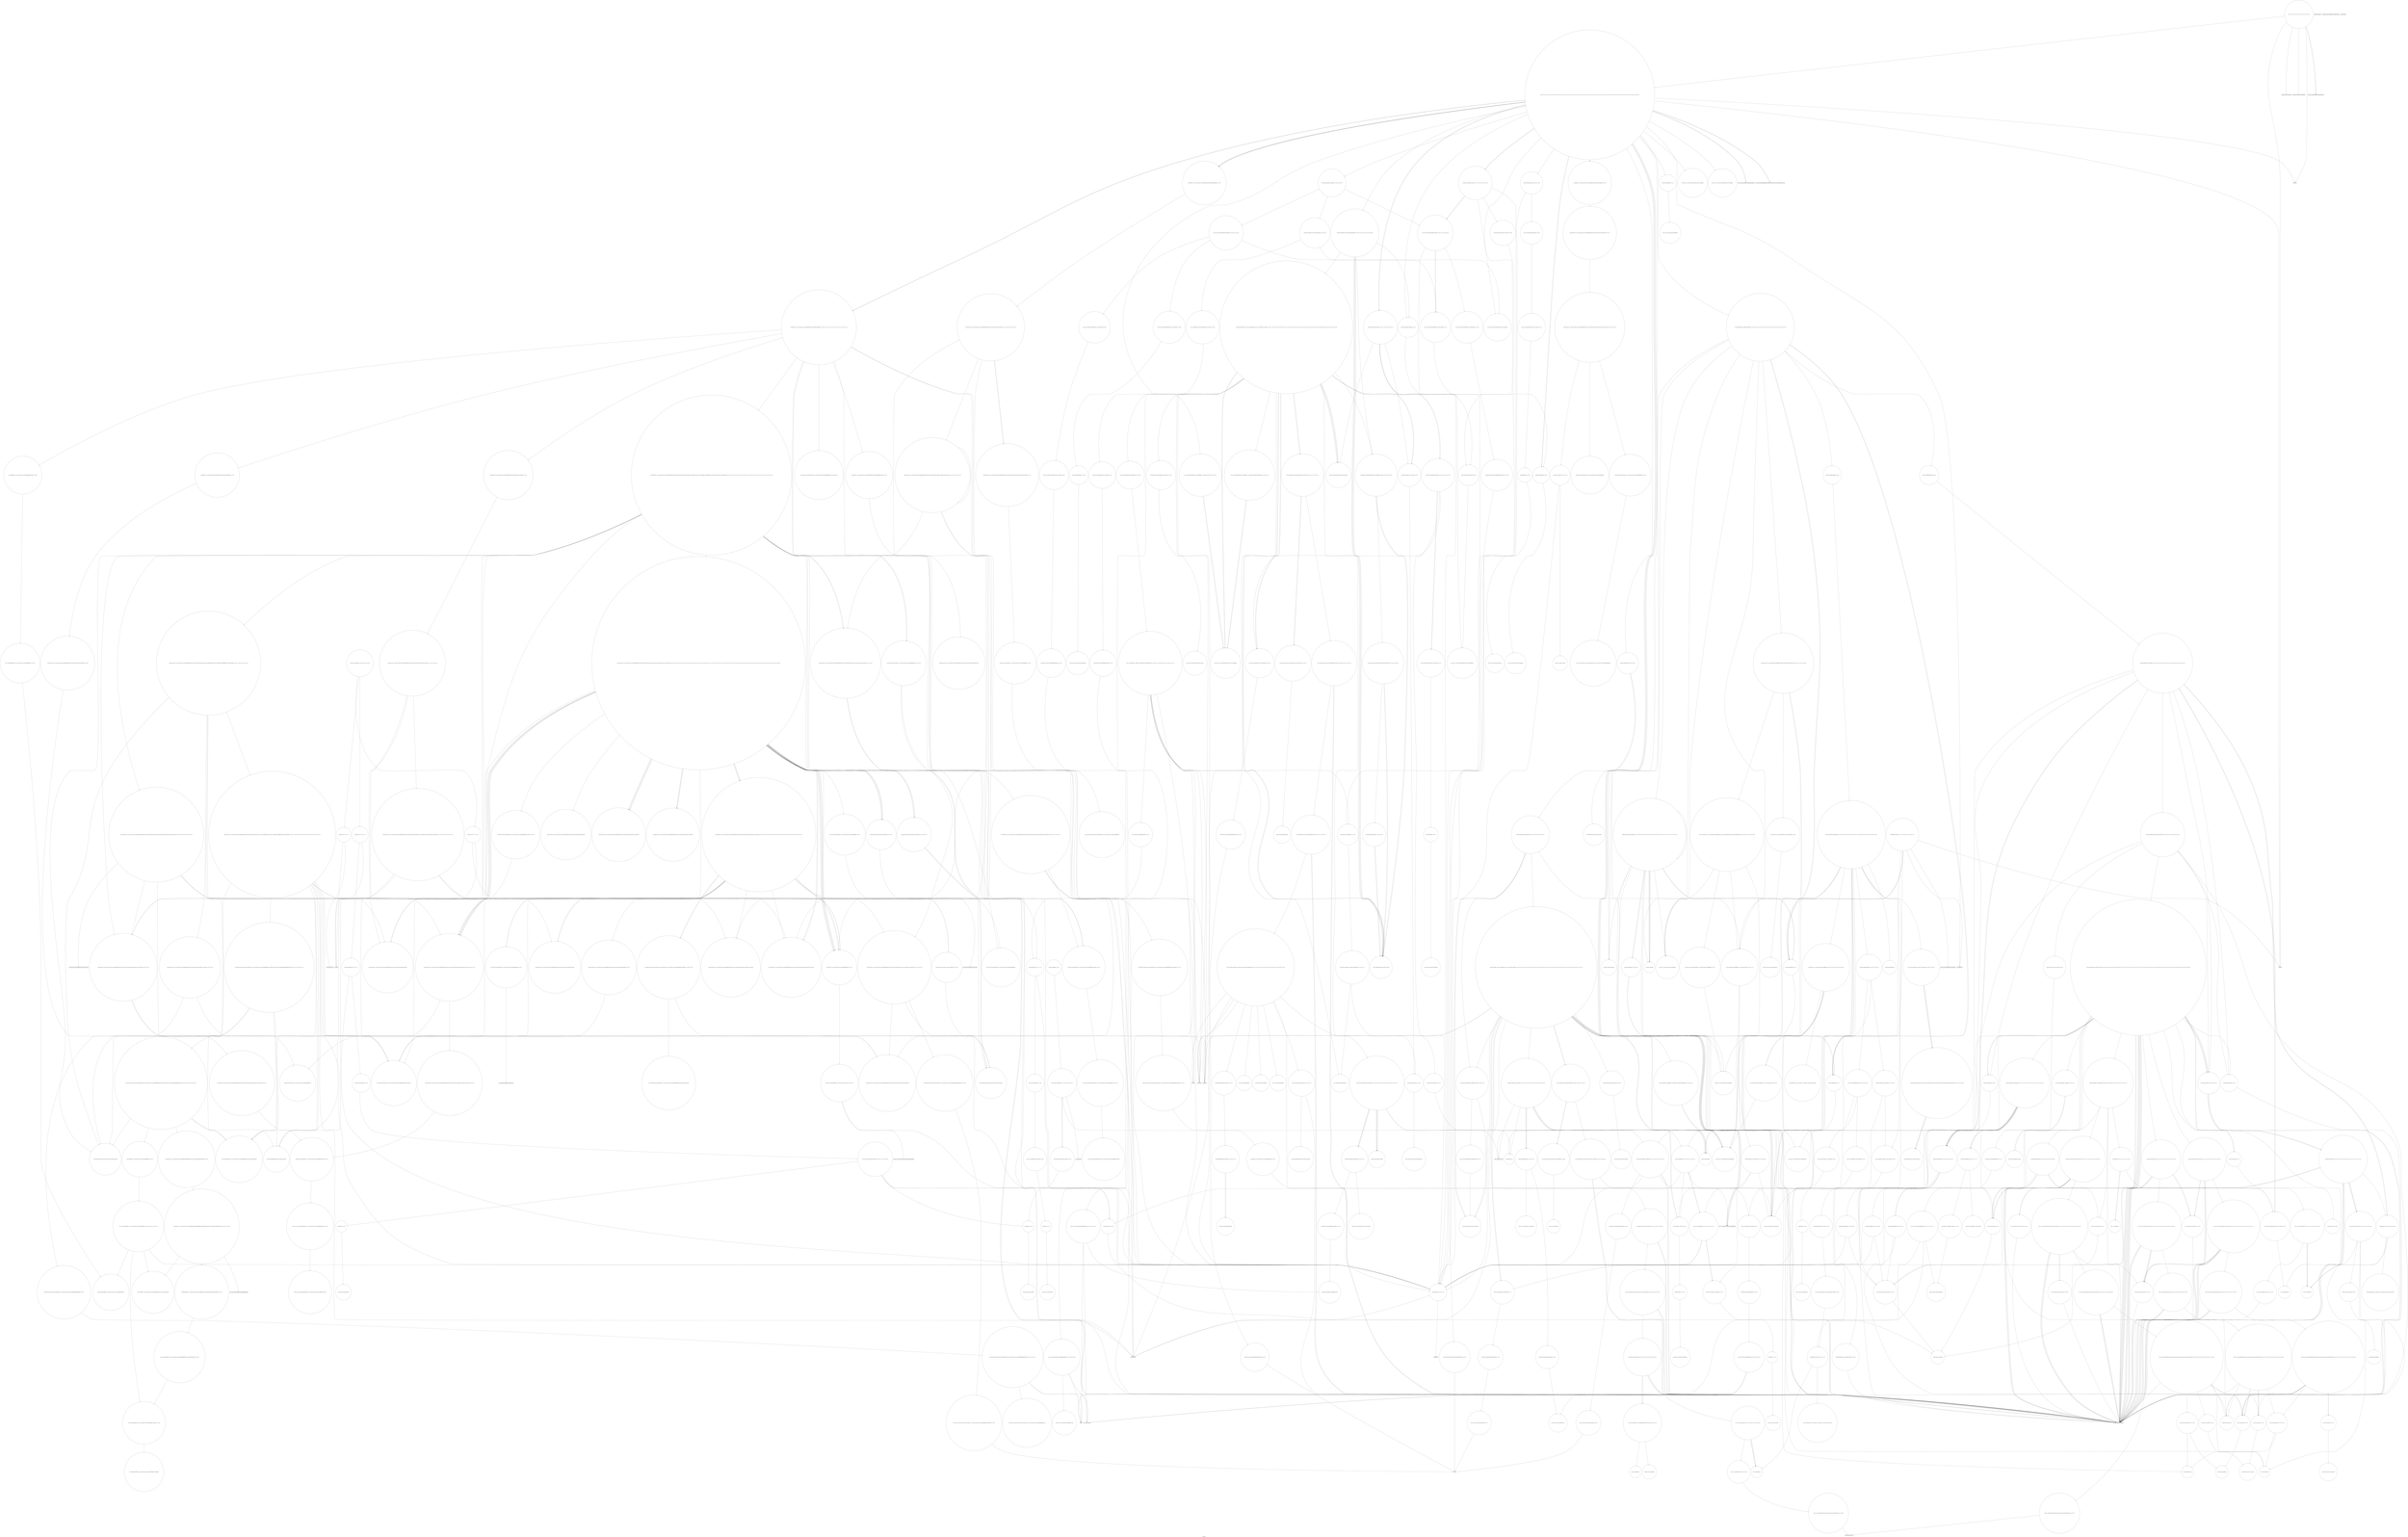 digraph "Call Graph" {
	label="Call Graph";

	Node0x55f873512af0 [shape=record,shape=circle,label="{__cxx_global_var_init|{<s0>1|<s1>2}}"];
	Node0x55f873512af0:s0 -> Node0x55f873512b70[color=black];
	Node0x55f873512af0:s1 -> Node0x55f873f38370[color=black];
	Node0x55f873f47650 [shape=record,shape=circle,label="{_ZNSt14_Bit_referenceaSEb}"];
	Node0x55f873f44cd0 [shape=record,shape=circle,label="{_ZNK9__gnu_cxx13new_allocatorIiE8max_sizeEv}"];
	Node0x55f873f3c310 [shape=record,shape=circle,label="{_ZNSt4pairIPSt18_Rb_tree_node_baseS1_EC2IRPSt13_Rb_tree_nodeIS_IKNSt7__cxx1112basic_stringIcSt11char_traitsIcESaIcEEEiEERS1_Lb1EEEOT_OT0_|{<s0>365|<s1>366}}"];
	Node0x55f873f3c310:s0 -> Node0x55f873f3c390[color=black];
	Node0x55f873f3c310:s1 -> Node0x55f873f3c210[color=black];
	Node0x55f873f3a170 [shape=record,shape=circle,label="{_ZSt11__addressofImEPT_RS0_}"];
	Node0x55f873f38ff0 [shape=record,shape=circle,label="{_ZNSt6vectorISt4pairIiiESaIS1_EE12emplace_backIJRiS5_EEEvDpOT_|{<s0>80|<s1>81|<s2>82|<s3>83|<s4>84|<s5>85|<s6>86}}"];
	Node0x55f873f38ff0:s0 -> Node0x55f873f3c690[color=black];
	Node0x55f873f38ff0:s1 -> Node0x55f873f3c690[color=black];
	Node0x55f873f38ff0:s2 -> Node0x55f873f3c610[color=black];
	Node0x55f873f38ff0:s3 -> Node0x55f873f392f0[color=black];
	Node0x55f873f38ff0:s4 -> Node0x55f873f3c690[color=black];
	Node0x55f873f38ff0:s5 -> Node0x55f873f3c690[color=black];
	Node0x55f873f38ff0:s6 -> Node0x55f873f3c710[color=black];
	Node0x55f873f40430 [shape=record,shape=circle,label="{_ZNSt11__copy_moveILb0ELb0ESt26random_access_iterator_tagE8__copy_mISt13_Bit_iteratorS3_EET0_T_S5_S4_|{<s0>827|<s1>828|<s2>829|<s3>830|<s4>831|<s5>832|<s6>833}}"];
	Node0x55f873f40430:s0 -> Node0x55f873f46750[color=black];
	Node0x55f873f40430:s1 -> Node0x55f873f473d0[color=black];
	Node0x55f873f40430:s2 -> Node0x55f873f473d0[color=black];
	Node0x55f873f40430:s3 -> Node0x55f873f47450[color=black];
	Node0x55f873f40430:s4 -> Node0x55f873f477d0[color=black];
	Node0x55f873f40430:s5 -> Node0x55f873f477d0[color=black];
	Node0x55f873f40430:s6 -> Node0x55f873f3a0f0[color=black];
	Node0x55f873f45ad0 [shape=record,shape=circle,label="{_ZSt24__uninitialized_fill_n_aIPimiiET_S1_T0_RKT1_RSaIT2_E|{<s0>606}}"];
	Node0x55f873f45ad0:s0 -> Node0x55f873f46150[color=black];
	Node0x55f873f3d110 [shape=record,shape=circle,label="{_ZSt18uninitialized_copyISt13move_iteratorIPSt4pairIiiEES3_ET0_T_S6_S5_|{<s0>427|<s1>428|<s2>429}}"];
	Node0x55f873f3d110:s0 -> Node0x55f873f3a0f0[color=black];
	Node0x55f873f3d110:s1 -> Node0x55f873f3a0f0[color=black];
	Node0x55f873f3d110:s2 -> Node0x55f873f3d190[color=black];
	Node0x55f873f3e7b0 [shape=record,shape=circle,label="{_ZNSt8_Rb_treeINSt7__cxx1112basic_stringIcSt11char_traitsIcESaIcEEESt4pairIKS5_iESt10_Select1stIS8_ESt4lessIS5_ESaIS8_EE6_M_endEv}"];
	Node0x55f873f3ae10 [shape=record,shape=Mrecord,label="{__cxa_begin_catch}"];
	Node0x55f873f468d0 [shape=record,shape=circle,label="{_ZSt8__fill_aIPmiEN9__gnu_cxx11__enable_ifIXsr11__is_scalarIT0_EE7__valueEvE6__typeET_S6_RKS3_}"];
	Node0x55f873f3df10 [shape=record,shape=circle,label="{_ZSt25__uninitialized_default_nIPSt6vectorIiSaIiEEmET_S4_T0_|{<s0>465}}"];
	Node0x55f873f3df10:s0 -> Node0x55f873f3df90[color=black];
	Node0x55f873f3f5b0 [shape=record,shape=circle,label="{_ZNSt16allocator_traitsISaISt13_Rb_tree_nodeISt4pairIKNSt7__cxx1112basic_stringIcSt11char_traitsIcESaIcEEEiEEEE9constructIS9_JRKSt21piecewise_construct_tSt5tupleIJRS8_EESH_IJEEEEEvRSB_PT_DpOT0_|{<s0>318|<s1>319|<s2>320|<s3>321}}"];
	Node0x55f873f3f5b0:s0 -> Node0x55f873f3ee30[color=black];
	Node0x55f873f3f5b0:s1 -> Node0x55f873f3eeb0[color=black];
	Node0x55f873f3f5b0:s2 -> Node0x55f873f3ef30[color=black];
	Node0x55f873f3f5b0:s3 -> Node0x55f873f3f630[color=black];
	Node0x55f873f3bc10 [shape=record,shape=circle,label="{_ZN9__gnu_cxx13new_allocatorIiEC2Ev}"];
	Node0x55f873512b70 [shape=record,shape=Mrecord,label="{_ZNSt8ios_base4InitC1Ev}"];
	Node0x55f873f476d0 [shape=record,shape=circle,label="{_ZSt14__fill_bvectorSt13_Bit_iteratorS_b|{<s0>765|<s1>766|<s2>767|<s3>768}}"];
	Node0x55f873f476d0:s0 -> Node0x55f873f47750[color=black];
	Node0x55f873f476d0:s1 -> Node0x55f873f473d0[color=black];
	Node0x55f873f476d0:s2 -> Node0x55f873f47650[color=black];
	Node0x55f873f476d0:s3 -> Node0x55f873f477d0[color=black];
	Node0x55f873f44d50 [shape=record,shape=circle,label="{_ZNSt16allocator_traitsISaIiEE8allocateERS0_m|{<s0>533}}"];
	Node0x55f873f44d50:s0 -> Node0x55f873f44dd0[color=black];
	Node0x55f873f3c390 [shape=record,shape=circle,label="{_ZSt7forwardIRPSt13_Rb_tree_nodeISt4pairIKNSt7__cxx1112basic_stringIcSt11char_traitsIcESaIcEEEiEEEOT_RNSt16remove_referenceISD_E4typeE}"];
	Node0x55f873f3a1f0 [shape=record,shape=circle,label="{_ZN9__gnu_cxx13new_allocatorImE10deallocateEPmm|{<s0>199}}"];
	Node0x55f873f3a1f0:s0 -> Node0x55f873f3b810[color=black];
	Node0x55f873f39070 [shape=record,shape=Mrecord,label="{_ZNSt7__cxx1112basic_stringIcSt11char_traitsIcESaIcEED1Ev}"];
	Node0x55f873f404b0 [shape=record,shape=circle,label="{_ZNSt6vectorIbSaIbEEixEm|{<s0>834|<s1>835}}"];
	Node0x55f873f404b0:s0 -> Node0x55f873f46e50[color=black];
	Node0x55f873f404b0:s1 -> Node0x55f873f473d0[color=black];
	Node0x55f873f45b50 [shape=record,shape=circle,label="{_ZNSt6vectorIiSaIiEE15_M_erase_at_endEPi|{<s0>607|<s1>608|<s2>609}}"];
	Node0x55f873f45b50:s0 -> Node0x55f873f3bd10[color=black];
	Node0x55f873f45b50:s1 -> Node0x55f873f3bc90[color=black];
	Node0x55f873f45b50:s2 -> Node0x55f873f3ad90[color=black];
	Node0x55f873f3d190 [shape=record,shape=circle,label="{_ZNSt20__uninitialized_copyILb0EE13__uninit_copyISt13move_iteratorIPSt4pairIiiEES5_EET0_T_S8_S7_|{<s0>430|<s1>431|<s2>432|<s3>433|<s4>434|<s5>435|<s6>436|<s7>437|<s8>438|<s9>439|<s10>440}}"];
	Node0x55f873f3d190:s0 -> Node0x55f873f3d210[color=black];
	Node0x55f873f3d190:s1 -> Node0x55f873f3d310[color=black];
	Node0x55f873f3d190:s2 -> Node0x55f873f3d390[color=black];
	Node0x55f873f3d190:s3 -> Node0x55f873f3d290[color=black];
	Node0x55f873f3d190:s4 -> Node0x55f873f3d410[color=black];
	Node0x55f873f3d190:s5 -> Node0x55f873f3ae10[color=black];
	Node0x55f873f3d190:s6 -> Node0x55f873f3a5f0[color=black];
	Node0x55f873f3d190:s7 -> Node0x55f873f3f0b0[color=black];
	Node0x55f873f3d190:s8 -> Node0x55f873f3f130[color=black];
	Node0x55f873f3d190:s9 -> Node0x55f873f3f1b0[color=black];
	Node0x55f873f3d190:s10 -> Node0x55f873f3ad90[color=black];
	Node0x55f873f3e830 [shape=record,shape=circle,label="{_ZNSt8_Rb_treeINSt7__cxx1112basic_stringIcSt11char_traitsIcESaIcEEESt4pairIKS5_iESt10_Select1stIS8_ESt4lessIS5_ESaIS8_EE6_S_keyEPKSt13_Rb_tree_nodeIS8_E|{<s0>245|<s1>246}}"];
	Node0x55f873f3e830:s0 -> Node0x55f873f3e9b0[color=black];
	Node0x55f873f3e830:s1 -> Node0x55f873f3e930[color=black];
	Node0x55f873f3ae90 [shape=record,shape=Mrecord,label="{_ZSt9terminatev}"];
	Node0x55f873f46950 [shape=record,shape=circle,label="{_ZSt12__niter_baseIPmET_S1_}"];
	Node0x55f873f3df90 [shape=record,shape=circle,label="{_ZNSt27__uninitialized_default_n_1ILb0EE18__uninit_default_nIPSt6vectorIiSaIiEEmEET_S6_T0_|{<s0>466|<s1>467|<s2>468|<s3>469|<s4>470|<s5>471|<s6>472|<s7>473}}"];
	Node0x55f873f3df90:s0 -> Node0x55f873f3e090[color=black];
	Node0x55f873f3df90:s1 -> Node0x55f873f3e010[color=black];
	Node0x55f873f3df90:s2 -> Node0x55f873f3ae10[color=black];
	Node0x55f873f3df90:s3 -> Node0x55f873f3e110[color=black];
	Node0x55f873f3df90:s4 -> Node0x55f873f3f0b0[color=black];
	Node0x55f873f3df90:s5 -> Node0x55f873f3f130[color=black];
	Node0x55f873f3df90:s6 -> Node0x55f873f3f1b0[color=black];
	Node0x55f873f3df90:s7 -> Node0x55f873f3ad90[color=black];
	Node0x55f873f3f630 [shape=record,shape=circle,label="{_ZN9__gnu_cxx13new_allocatorISt13_Rb_tree_nodeISt4pairIKNSt7__cxx1112basic_stringIcSt11char_traitsIcESaIcEEEiEEE9constructISA_JRKSt21piecewise_construct_tSt5tupleIJRS9_EESH_IJEEEEEvPT_DpOT0_|{<s0>322|<s1>323|<s2>324|<s3>325|<s4>326}}"];
	Node0x55f873f3f630:s0 -> Node0x55f873f3ee30[color=black];
	Node0x55f873f3f630:s1 -> Node0x55f873f3eeb0[color=black];
	Node0x55f873f3f630:s2 -> Node0x55f873f3f6b0[color=black];
	Node0x55f873f3f630:s3 -> Node0x55f873f3ef30[color=black];
	Node0x55f873f3f630:s4 -> Node0x55f873f3f730[color=black];
	Node0x55f873f3bc90 [shape=record,shape=circle,label="{_ZSt8_DestroyIPiiEvT_S1_RSaIT0_E|{<s0>168}}"];
	Node0x55f873f3bc90:s0 -> Node0x55f873f3be10[color=black];
	Node0x55f873f382f0 [shape=record,shape=Mrecord,label="{_ZNSt8ios_base4InitD1Ev}"];
	Node0x55f873f47750 [shape=record,shape=circle,label="{_ZNKSt18_Bit_iterator_baseneERKS_|{<s0>769}}"];
	Node0x55f873f47750:s0 -> Node0x55f873f47850[color=black];
	Node0x55f873f44dd0 [shape=record,shape=circle,label="{_ZN9__gnu_cxx13new_allocatorIiE8allocateEmPKv|{<s0>534|<s1>535|<s2>536}}"];
	Node0x55f873f44dd0:s0 -> Node0x55f873f44cd0[color=black];
	Node0x55f873f44dd0:s1 -> Node0x55f873f3f4b0[color=black];
	Node0x55f873f44dd0:s2 -> Node0x55f873f3f530[color=black];
	Node0x55f873f3c410 [shape=record,shape=Mrecord,label="{_ZSt18_Rb_tree_decrementPSt18_Rb_tree_node_base}"];
	Node0x55f873f3a270 [shape=record,shape=circle,label="{_ZNSt12_Vector_baseISt4pairIiiESaIS1_EEC2Ev|{<s0>200}}"];
	Node0x55f873f3a270:s0 -> Node0x55f873f3a2f0[color=black];
	Node0x55f873f390f0 [shape=record,shape=circle,label="{_ZNSaISt6vectorIiSaIiEEEC2Ev|{<s0>87}}"];
	Node0x55f873f390f0:s0 -> Node0x55f873f3d710[color=black];
	Node0x55f873f40530 [shape=record,shape=circle,label="{_ZSt10__count_ifIN9__gnu_cxx17__normal_iteratorIPiSt6vectorIiSaIiEEEENS0_5__ops16_Iter_equals_valIKiEEENSt15iterator_traitsIT_E15difference_typeESC_SC_T0_|{<s0>836|<s1>837|<s2>838|<s3>839}}"];
	Node0x55f873f40530:s0 -> Node0x55f873f38570[color=black];
	Node0x55f873f40530:s1 -> Node0x55f873f3a0f0[color=black];
	Node0x55f873f40530:s2 -> Node0x55f873f40630[color=black];
	Node0x55f873f40530:s3 -> Node0x55f873f38770[color=black];
	Node0x55f873f45bd0 [shape=record,shape=circle,label="{_ZSt6fill_nIPimiET_S1_T0_RKT1_|{<s0>610|<s1>611}}"];
	Node0x55f873f45bd0:s0 -> Node0x55f873f45250[color=black];
	Node0x55f873f45bd0:s1 -> Node0x55f873f46250[color=black];
	Node0x55f873f3d210 [shape=record,shape=circle,label="{_ZStneIPSt4pairIiiEEbRKSt13move_iteratorIT_ES7_|{<s0>441}}"];
	Node0x55f873f3d210:s0 -> Node0x55f873f3d490[color=black];
	Node0x55f873f3e8b0 [shape=record,shape=circle,label="{_ZNSt17_Rb_tree_iteratorISt4pairIKNSt7__cxx1112basic_stringIcSt11char_traitsIcESaIcEEEiEEC2EPSt18_Rb_tree_node_base}"];
	Node0x55f873f3af10 [shape=record,shape=circle,label="{_ZNSt8_Rb_treeINSt7__cxx1112basic_stringIcSt11char_traitsIcESaIcEEESt4pairIKS5_iESt10_Select1stIS8_ESt4lessIS5_ESaIS8_EED2Ev|{<s0>138|<s1>139|<s2>140|<s3>141|<s4>142}}"];
	Node0x55f873f3af10:s0 -> Node0x55f873f3b010[color=black];
	Node0x55f873f3af10:s1 -> Node0x55f873f3af90[color=black];
	Node0x55f873f3af10:s2 -> Node0x55f873f3b090[color=black];
	Node0x55f873f3af10:s3 -> Node0x55f873f3b090[color=black];
	Node0x55f873f3af10:s4 -> Node0x55f873f3ad90[color=black];
	Node0x55f873f469d0 [shape=record,shape=circle,label="{_ZNKSt6vectorIbSaIbEE6cbeginEv|{<s0>662|<s1>663}}"];
	Node0x55f873f469d0:s0 -> Node0x55f873f46550[color=black];
	Node0x55f873f469d0:s1 -> Node0x55f873f3ad90[color=black];
	Node0x55f873f3e010 [shape=record,shape=circle,label="{_ZSt10_ConstructISt6vectorIiSaIiEEJEEvPT_DpOT0_|{<s0>474}}"];
	Node0x55f873f3e010:s0 -> Node0x55f873f38970[color=black];
	Node0x55f873f3f6b0 [shape=record,shape=circle,label="{_ZNSt5tupleIJRKNSt7__cxx1112basic_stringIcSt11char_traitsIcESaIcEEEEEC2EOS8_|{<s0>327}}"];
	Node0x55f873f3f6b0:s0 -> Node0x55f873f3f7b0[color=black];
	Node0x55f873f3bd10 [shape=record,shape=circle,label="{_ZNSt12_Vector_baseIiSaIiEE19_M_get_Tp_allocatorEv}"];
	Node0x55f873f38370 [shape=record,shape=Mrecord,label="{__cxa_atexit}"];
	Node0x55f873f477d0 [shape=record,shape=circle,label="{_ZNSt13_Bit_iteratorppEv|{<s0>770}}"];
	Node0x55f873f477d0:s0 -> Node0x55f873f478d0[color=black];
	Node0x55f873f44e50 [shape=record,shape=circle,label="{_ZSt22__uninitialized_copy_aISt13move_iteratorIPiES1_iET0_T_S4_S3_RSaIT1_E|{<s0>537|<s1>538|<s2>539}}"];
	Node0x55f873f44e50:s0 -> Node0x55f873f3a0f0[color=black];
	Node0x55f873f44e50:s1 -> Node0x55f873f3a0f0[color=black];
	Node0x55f873f44e50:s2 -> Node0x55f873f44f50[color=black];
	Node0x55f873f3c490 [shape=record,shape=Mrecord,label="{_ZSt18_Rb_tree_incrementPSt18_Rb_tree_node_base}"];
	Node0x55f873f3a2f0 [shape=record,shape=circle,label="{_ZNSt12_Vector_baseISt4pairIiiESaIS1_EE12_Vector_implC2Ev|{<s0>201}}"];
	Node0x55f873f3a2f0:s0 -> Node0x55f873f3a370[color=black];
	Node0x55f873f39170 [shape=record,shape=circle,label="{_ZNSt6vectorIS_IiSaIiEESaIS1_EEC2EmRKS2_|{<s0>88|<s1>89|<s2>90}}"];
	Node0x55f873f39170:s0 -> Node0x55f873f3d810[color=black];
	Node0x55f873f39170:s1 -> Node0x55f873f3d890[color=black];
	Node0x55f873f39170:s2 -> Node0x55f873f3d910[color=black];
	Node0x55f873f405b0 [shape=record,shape=circle,label="{_ZN9__gnu_cxx5__ops17__iter_equals_valIKiEENS0_16_Iter_equals_valIT_EERS4_|{<s0>840}}"];
	Node0x55f873f405b0:s0 -> Node0x55f873f406b0[color=black];
	Node0x55f873f45c50 [shape=record,shape=circle,label="{_ZNSt12_Vector_baseIiSaIiEEC2EmRKS0_|{<s0>612|<s1>613|<s2>614}}"];
	Node0x55f873f45c50:s0 -> Node0x55f873f45d50[color=black];
	Node0x55f873f45c50:s1 -> Node0x55f873f45dd0[color=black];
	Node0x55f873f45c50:s2 -> Node0x55f873f3bf90[color=black];
	Node0x55f873f3d290 [shape=record,shape=circle,label="{_ZSt10_ConstructISt4pairIiiEJS1_EEvPT_DpOT0_|{<s0>442|<s1>443}}"];
	Node0x55f873f3d290:s0 -> Node0x55f873f3d590[color=black];
	Node0x55f873f3d290:s1 -> Node0x55f873f3a0f0[color=black];
	Node0x55f873f3e930 [shape=record,shape=circle,label="{_ZNKSt10_Select1stISt4pairIKNSt7__cxx1112basic_stringIcSt11char_traitsIcESaIcEEEiEEclERKS8_}"];
	Node0x55f873f3af90 [shape=record,shape=circle,label="{_ZNSt8_Rb_treeINSt7__cxx1112basic_stringIcSt11char_traitsIcESaIcEEESt4pairIKS5_iESt10_Select1stIS8_ESt4lessIS5_ESaIS8_EE8_M_eraseEPSt13_Rb_tree_nodeIS8_E|{<s0>143|<s1>144|<s2>145|<s3>146}}"];
	Node0x55f873f3af90:s0 -> Node0x55f873f3b110[color=black];
	Node0x55f873f3af90:s1 -> Node0x55f873f3af90[color=black];
	Node0x55f873f3af90:s2 -> Node0x55f873f3b190[color=black];
	Node0x55f873f3af90:s3 -> Node0x55f873f3b210[color=black];
	Node0x55f873f46a50 [shape=record,shape=circle,label="{_ZNSt6vectorIbSaIbEE14_M_fill_insertESt13_Bit_iteratormb|{<s0>664|<s1>665|<s2>666|<s3>667|<s4>668|<s5>669|<s6>670|<s7>671|<s8>672|<s9>673|<s10>674|<s11>675|<s12>676|<s13>677|<s14>678|<s15>679|<s16>680|<s17>681|<s18>682|<s19>683|<s20>684|<s21>685|<s22>686|<s23>687|<s24>688|<s25>689|<s26>690|<s27>691|<s28>692|<s29>693}}"];
	Node0x55f873f46a50:s0 -> Node0x55f873f46b50[color=black];
	Node0x55f873f46a50:s1 -> Node0x55f873f46350[color=black];
	Node0x55f873f46a50:s2 -> Node0x55f873f3a0f0[color=black];
	Node0x55f873f46a50:s3 -> Node0x55f873f464d0[color=black];
	Node0x55f873f46a50:s4 -> Node0x55f873f466d0[color=black];
	Node0x55f873f46a50:s5 -> Node0x55f873f46bd0[color=black];
	Node0x55f873f46a50:s6 -> Node0x55f873f3a0f0[color=black];
	Node0x55f873f46a50:s7 -> Node0x55f873f466d0[color=black];
	Node0x55f873f46a50:s8 -> Node0x55f873f46c50[color=black];
	Node0x55f873f46a50:s9 -> Node0x55f873f46cd0[color=black];
	Node0x55f873f46a50:s10 -> Node0x55f873f46d50[color=black];
	Node0x55f873f46a50:s11 -> Node0x55f873f46dd0[color=black];
	Node0x55f873f46a50:s12 -> Node0x55f873f3a170[color=black];
	Node0x55f873f46a50:s13 -> Node0x55f873f46e50[color=black];
	Node0x55f873f46a50:s14 -> Node0x55f873f46650[color=black];
	Node0x55f873f46a50:s15 -> Node0x55f873f46550[color=black];
	Node0x55f873f46a50:s16 -> Node0x55f873f46550[color=black];
	Node0x55f873f46a50:s17 -> Node0x55f873f3a0f0[color=black];
	Node0x55f873f46a50:s18 -> Node0x55f873f46ed0[color=black];
	Node0x55f873f46a50:s19 -> Node0x55f873f3a0f0[color=black];
	Node0x55f873f46a50:s20 -> Node0x55f873f466d0[color=black];
	Node0x55f873f46a50:s21 -> Node0x55f873f46c50[color=black];
	Node0x55f873f46a50:s22 -> Node0x55f873f3a0f0[color=black];
	Node0x55f873f46a50:s23 -> Node0x55f873f464d0[color=black];
	Node0x55f873f46a50:s24 -> Node0x55f873f466d0[color=black];
	Node0x55f873f46a50:s25 -> Node0x55f873f46f50[color=black];
	Node0x55f873f46a50:s26 -> Node0x55f873f39e70[color=black];
	Node0x55f873f46a50:s27 -> Node0x55f873f46fd0[color=black];
	Node0x55f873f46a50:s28 -> Node0x55f873f3a0f0[color=black];
	Node0x55f873f46a50:s29 -> Node0x55f873f3a0f0[color=black];
	Node0x55f873f3e090 [shape=record,shape=circle,label="{_ZSt11__addressofISt6vectorIiSaIiEEEPT_RS3_}"];
	Node0x55f873f3f730 [shape=record,shape=circle,label="{_ZNSt4pairIKNSt7__cxx1112basic_stringIcSt11char_traitsIcESaIcEEEiEC2IJRS6_EJEEESt21piecewise_construct_tSt5tupleIJDpT_EESB_IJDpT0_EE|{<s0>328}}"];
	Node0x55f873f3f730:s0 -> Node0x55f873f3fa30[color=black];
	Node0x55f873f3bd90 [shape=record,shape=circle,label="{_ZNSt12_Vector_baseIiSaIiEED2Ev|{<s0>169|<s1>170|<s2>171|<s3>172}}"];
	Node0x55f873f3bd90:s0 -> Node0x55f873f3bf10[color=black];
	Node0x55f873f3bd90:s1 -> Node0x55f873f3bf90[color=black];
	Node0x55f873f3bd90:s2 -> Node0x55f873f3bf90[color=black];
	Node0x55f873f3bd90:s3 -> Node0x55f873f3ad90[color=black];
	Node0x55f873f383f0 [shape=record,shape=circle,label="{_Z2PRRSt6vectorIiSaIiEE|{<s0>3|<s1>4|<s2>5|<s3>6|<s4>7|<s5>8|<s6>9|<s7>10}}"];
	Node0x55f873f383f0:s0 -> Node0x55f873f38470[color=black];
	Node0x55f873f383f0:s1 -> Node0x55f873f384f0[color=black];
	Node0x55f873f383f0:s2 -> Node0x55f873f38570[color=black];
	Node0x55f873f383f0:s3 -> Node0x55f873f385f0[color=black];
	Node0x55f873f383f0:s4 -> Node0x55f873f386f0[color=black];
	Node0x55f873f383f0:s5 -> Node0x55f873f38670[color=black];
	Node0x55f873f383f0:s6 -> Node0x55f873f38770[color=black];
	Node0x55f873f383f0:s7 -> Node0x55f873f387f0[color=black];
	Node0x55f873f47850 [shape=record,shape=circle,label="{_ZNKSt18_Bit_iterator_baseeqERKS_}"];
	Node0x55f873f44ed0 [shape=record,shape=circle,label="{_ZSt32__make_move_if_noexcept_iteratorIiSt13move_iteratorIPiEET0_PT_|{<s0>540}}"];
	Node0x55f873f44ed0:s0 -> Node0x55f873f454d0[color=black];
	Node0x55f873f3c510 [shape=record,shape=Mrecord,label="{_ZSt29_Rb_tree_insert_and_rebalancebPSt18_Rb_tree_node_baseS0_RS_}"];
	Node0x55f873f3a370 [shape=record,shape=circle,label="{_ZNSaISt4pairIiiEEC2Ev|{<s0>202}}"];
	Node0x55f873f3a370:s0 -> Node0x55f873f3a3f0[color=black];
	Node0x55f873f391f0 [shape=record,shape=circle,label="{_ZNSaISt6vectorIiSaIiEEED2Ev|{<s0>91}}"];
	Node0x55f873f391f0:s0 -> Node0x55f873f3d790[color=black];
	Node0x55f873f40630 [shape=record,shape=circle,label="{_ZN9__gnu_cxx5__ops16_Iter_equals_valIKiEclINS_17__normal_iteratorIPiSt6vectorIiSaIiEEEEEEbT_|{<s0>841}}"];
	Node0x55f873f40630:s0 -> Node0x55f873f385f0[color=black];
	Node0x55f873f45cd0 [shape=record,shape=circle,label="{_ZNSt6vectorIiSaIiEE18_M_fill_initializeEmRKi|{<s0>615|<s1>616}}"];
	Node0x55f873f45cd0:s0 -> Node0x55f873f3bd10[color=black];
	Node0x55f873f45cd0:s1 -> Node0x55f873f45ad0[color=black];
	Node0x55f873f3d310 [shape=record,shape=circle,label="{_ZSt11__addressofISt4pairIiiEEPT_RS2_}"];
	Node0x55f873f3e9b0 [shape=record,shape=circle,label="{_ZNSt8_Rb_treeINSt7__cxx1112basic_stringIcSt11char_traitsIcESaIcEEESt4pairIKS5_iESt10_Select1stIS8_ESt4lessIS5_ESaIS8_EE8_S_valueEPKSt13_Rb_tree_nodeIS8_E|{<s0>247}}"];
	Node0x55f873f3e9b0:s0 -> Node0x55f873f3ea30[color=black];
	Node0x55f873f3b010 [shape=record,shape=circle,label="{_ZNSt8_Rb_treeINSt7__cxx1112basic_stringIcSt11char_traitsIcESaIcEEESt4pairIKS5_iESt10_Select1stIS8_ESt4lessIS5_ESaIS8_EE8_M_beginEv}"];
	Node0x55f873f46ad0 [shape=record,shape=circle,label="{_ZNKSt19_Bit_const_iterator13_M_const_castEv|{<s0>694}}"];
	Node0x55f873f46ad0:s0 -> Node0x55f873f46e50[color=black];
	Node0x55f873f3e110 [shape=record,shape=circle,label="{_ZSt8_DestroyIPSt6vectorIiSaIiEEEvT_S4_|{<s0>475}}"];
	Node0x55f873f3e110:s0 -> Node0x55f873f3e190[color=black];
	Node0x55f873f3f7b0 [shape=record,shape=circle,label="{_ZNSt11_Tuple_implILm0EJRKNSt7__cxx1112basic_stringIcSt11char_traitsIcESaIcEEEEEC2EOS8_|{<s0>329|<s1>330|<s2>331|<s3>332}}"];
	Node0x55f873f3f7b0:s0 -> Node0x55f873f3f8b0[color=black];
	Node0x55f873f3f7b0:s1 -> Node0x55f873f3f830[color=black];
	Node0x55f873f3f7b0:s2 -> Node0x55f873f3f930[color=black];
	Node0x55f873f3f7b0:s3 -> Node0x55f873f3ad90[color=black];
	Node0x55f873f3be10 [shape=record,shape=circle,label="{_ZSt8_DestroyIPiEvT_S1_|{<s0>173}}"];
	Node0x55f873f3be10:s0 -> Node0x55f873f3be90[color=black];
	Node0x55f873f38470 [shape=record,shape=circle,label="{_ZNSt6vectorIiSaIiEE5beginEv|{<s0>11}}"];
	Node0x55f873f38470:s0 -> Node0x55f873f3b990[color=black];
	Node0x55f873f478d0 [shape=record,shape=circle,label="{_ZNSt18_Bit_iterator_base10_M_bump_upEv}"];
	Node0x55f873f44f50 [shape=record,shape=circle,label="{_ZSt18uninitialized_copyISt13move_iteratorIPiES1_ET0_T_S4_S3_|{<s0>541|<s1>542|<s2>543}}"];
	Node0x55f873f44f50:s0 -> Node0x55f873f3a0f0[color=black];
	Node0x55f873f44f50:s1 -> Node0x55f873f3a0f0[color=black];
	Node0x55f873f44f50:s2 -> Node0x55f873f44fd0[color=black];
	Node0x55f873f3c590 [shape=record,shape=circle,label="{_ZNSt11_Tuple_implILm0EJRKNSt7__cxx1112basic_stringIcSt11char_traitsIcESaIcEEEEEC2ES7_|{<s0>367}}"];
	Node0x55f873f3c590:s0 -> Node0x55f873f3f930[color=black];
	Node0x55f873f3a3f0 [shape=record,shape=circle,label="{_ZN9__gnu_cxx13new_allocatorISt4pairIiiEEC2Ev}"];
	Node0x55f873f39270 [shape=record,shape=circle,label="{_ZNSt6vectorISt4pairIiiESaIS1_EE5beginEv|{<s0>92}}"];
	Node0x55f873f39270:s0 -> Node0x55f873f444d0[color=black];
	Node0x55f873f406b0 [shape=record,shape=circle,label="{_ZN9__gnu_cxx5__ops16_Iter_equals_valIKiEC2ERS2_}"];
	Node0x55f873f45d50 [shape=record,shape=circle,label="{_ZNSt12_Vector_baseIiSaIiEE12_Vector_implC2ERKS0_|{<s0>617}}"];
	Node0x55f873f45d50:s0 -> Node0x55f873f45e50[color=black];
	Node0x55f873f3d390 [shape=record,shape=circle,label="{_ZNKSt13move_iteratorIPSt4pairIiiEEdeEv}"];
	Node0x55f873f3ea30 [shape=record,shape=circle,label="{_ZNKSt13_Rb_tree_nodeISt4pairIKNSt7__cxx1112basic_stringIcSt11char_traitsIcESaIcEEEiEE9_M_valptrEv|{<s0>248}}"];
	Node0x55f873f3ea30:s0 -> Node0x55f873f3eab0[color=black];
	Node0x55f873f3b090 [shape=record,shape=circle,label="{_ZNSt8_Rb_treeINSt7__cxx1112basic_stringIcSt11char_traitsIcESaIcEEESt4pairIKS5_iESt10_Select1stIS8_ESt4lessIS5_ESaIS8_EE13_Rb_tree_implISC_Lb1EED2Ev|{<s0>147}}"];
	Node0x55f873f3b090:s0 -> Node0x55f873f3b890[color=black];
	Node0x55f873f46b50 [shape=record,shape=circle,label="{_ZNKSt6vectorIbSaIbEE8capacityEv|{<s0>695|<s1>696|<s2>697|<s3>698|<s4>699}}"];
	Node0x55f873f46b50:s0 -> Node0x55f873f39ff0[color=black];
	Node0x55f873f46b50:s1 -> Node0x55f873f47050[color=black];
	Node0x55f873f46b50:s2 -> Node0x55f873f46850[color=black];
	Node0x55f873f46b50:s3 -> Node0x55f873f46750[color=black];
	Node0x55f873f46b50:s4 -> Node0x55f873f3ad90[color=black];
	Node0x55f873f3e190 [shape=record,shape=circle,label="{_ZNSt12_Destroy_auxILb0EE9__destroyIPSt6vectorIiSaIiEEEEvT_S6_|{<s0>476|<s1>477}}"];
	Node0x55f873f3e190:s0 -> Node0x55f873f3e090[color=black];
	Node0x55f873f3e190:s1 -> Node0x55f873f44250[color=black];
	Node0x55f873f3f830 [shape=record,shape=circle,label="{_ZSt7forwardIRKNSt7__cxx1112basic_stringIcSt11char_traitsIcESaIcEEEEOT_RNSt16remove_referenceIS8_E4typeE}"];
	Node0x55f873f3be90 [shape=record,shape=circle,label="{_ZNSt12_Destroy_auxILb1EE9__destroyIPiEEvT_S3_}"];
	Node0x55f873f384f0 [shape=record,shape=circle,label="{_ZNSt6vectorIiSaIiEE3endEv|{<s0>12}}"];
	Node0x55f873f384f0:s0 -> Node0x55f873f3b990[color=black];
	Node0x55f873f47950 [shape=record,shape=circle,label="{_ZNSt18_Bit_iterator_base7_M_incrEl}"];
	Node0x55f873f44fd0 [shape=record,shape=circle,label="{_ZNSt20__uninitialized_copyILb1EE13__uninit_copyISt13move_iteratorIPiES3_EET0_T_S6_S5_|{<s0>544|<s1>545|<s2>546}}"];
	Node0x55f873f44fd0:s0 -> Node0x55f873f3a0f0[color=black];
	Node0x55f873f44fd0:s1 -> Node0x55f873f3a0f0[color=black];
	Node0x55f873f44fd0:s2 -> Node0x55f873f45050[color=black];
	Node0x55f873f3c610 [shape=record,shape=circle,label="{_ZNSt16allocator_traitsISaISt4pairIiiEEE9constructIS1_JRiS5_EEEvRS2_PT_DpOT0_|{<s0>368|<s1>369|<s2>370}}"];
	Node0x55f873f3c610:s0 -> Node0x55f873f3c690[color=black];
	Node0x55f873f3c610:s1 -> Node0x55f873f3c690[color=black];
	Node0x55f873f3c610:s2 -> Node0x55f873f3c790[color=black];
	Node0x55f873f3a470 [shape=record,shape=circle,label="{_ZSt8_DestroyIPSt4pairIiiES1_EvT_S3_RSaIT0_E|{<s0>203}}"];
	Node0x55f873f3a470:s0 -> Node0x55f873f3a5f0[color=black];
	Node0x55f873f392f0 [shape=record,shape=circle,label="{_ZNSt6vectorISt4pairIiiESaIS1_EE3endEv|{<s0>93}}"];
	Node0x55f873f392f0:s0 -> Node0x55f873f444d0[color=black];
	Node0x55f873f40730 [shape=record,shape=circle,label="{_GLOBAL__sub_I_simonlindholm_2_0.cpp|{<s0>842|<s1>843|<s2>844}}"];
	Node0x55f873f40730:s0 -> Node0x55f873512af0[color=black];
	Node0x55f873f40730:s1 -> Node0x55f873f388f0[color=black];
	Node0x55f873f40730:s2 -> Node0x55f873f38a70[color=black];
	Node0x55f873f45dd0 [shape=record,shape=circle,label="{_ZNSt12_Vector_baseIiSaIiEE17_M_create_storageEm|{<s0>618}}"];
	Node0x55f873f45dd0:s0 -> Node0x55f873f44950[color=black];
	Node0x55f873f3d410 [shape=record,shape=circle,label="{_ZNSt13move_iteratorIPSt4pairIiiEEppEv}"];
	Node0x55f873f3eab0 [shape=record,shape=circle,label="{_ZNK9__gnu_cxx16__aligned_membufISt4pairIKNSt7__cxx1112basic_stringIcSt11char_traitsIcESaIcEEEiEE6_M_ptrEv|{<s0>249}}"];
	Node0x55f873f3eab0:s0 -> Node0x55f873f3eb30[color=black];
	Node0x55f873f3b110 [shape=record,shape=circle,label="{_ZNSt8_Rb_treeINSt7__cxx1112basic_stringIcSt11char_traitsIcESaIcEEESt4pairIKS5_iESt10_Select1stIS8_ESt4lessIS5_ESaIS8_EE8_S_rightEPSt18_Rb_tree_node_base}"];
	Node0x55f873f46bd0 [shape=record,shape=circle,label="{_ZSt13copy_backwardISt13_Bit_iteratorS0_ET0_T_S2_S1_|{<s0>700|<s1>701|<s2>702|<s3>703|<s4>704|<s5>705}}"];
	Node0x55f873f46bd0:s0 -> Node0x55f873f3a0f0[color=black];
	Node0x55f873f46bd0:s1 -> Node0x55f873f47150[color=black];
	Node0x55f873f46bd0:s2 -> Node0x55f873f3a0f0[color=black];
	Node0x55f873f46bd0:s3 -> Node0x55f873f47150[color=black];
	Node0x55f873f46bd0:s4 -> Node0x55f873f3a0f0[color=black];
	Node0x55f873f46bd0:s5 -> Node0x55f873f470d0[color=black];
	Node0x55f873f44250 [shape=record,shape=circle,label="{_ZSt8_DestroyISt6vectorIiSaIiEEEvPT_|{<s0>478}}"];
	Node0x55f873f44250:s0 -> Node0x55f873f389f0[color=black];
	Node0x55f873f3f8b0 [shape=record,shape=circle,label="{_ZNSt11_Tuple_implILm0EJRKNSt7__cxx1112basic_stringIcSt11char_traitsIcESaIcEEEEE7_M_headERS8_|{<s0>333}}"];
	Node0x55f873f3f8b0:s0 -> Node0x55f873f3f9b0[color=black];
	Node0x55f873f3bf10 [shape=record,shape=circle,label="{_ZNSt12_Vector_baseIiSaIiEE13_M_deallocateEPim|{<s0>174}}"];
	Node0x55f873f3bf10:s0 -> Node0x55f873f3c010[color=black];
	Node0x55f873f38570 [shape=record,shape=circle,label="{_ZN9__gnu_cxxneIPiSt6vectorIiSaIiEEEEbRKNS_17__normal_iteratorIT_T0_EESA_|{<s0>13|<s1>14}}"];
	Node0x55f873f38570:s0 -> Node0x55f873f3ba10[color=black];
	Node0x55f873f38570:s1 -> Node0x55f873f3ba10[color=black];
	Node0x55f873f479d0 [shape=record,shape=circle,label="{_ZNKSt6vectorIbSaIbEE8max_sizeEv|{<s0>771|<s1>772}}"];
	Node0x55f873f479d0:s0 -> Node0x55f873f47ad0[color=black];
	Node0x55f873f479d0:s1 -> Node0x55f873f47a50[color=black];
	Node0x55f873f45050 [shape=record,shape=circle,label="{_ZSt4copyISt13move_iteratorIPiES1_ET0_T_S4_S3_|{<s0>547|<s1>548|<s2>549|<s3>550|<s4>551}}"];
	Node0x55f873f45050:s0 -> Node0x55f873f3a0f0[color=black];
	Node0x55f873f45050:s1 -> Node0x55f873f45150[color=black];
	Node0x55f873f45050:s2 -> Node0x55f873f3a0f0[color=black];
	Node0x55f873f45050:s3 -> Node0x55f873f45150[color=black];
	Node0x55f873f45050:s4 -> Node0x55f873f450d0[color=black];
	Node0x55f873f3c690 [shape=record,shape=circle,label="{_ZSt7forwardIRiEOT_RNSt16remove_referenceIS1_E4typeE}"];
	Node0x55f873f3a4f0 [shape=record,shape=circle,label="{_ZNSt12_Vector_baseISt4pairIiiESaIS1_EE19_M_get_Tp_allocatorEv}"];
	Node0x55f873f39370 [shape=record,shape=circle,label="{_ZN9__gnu_cxxneIPSt4pairIiiESt6vectorIS2_SaIS2_EEEEbRKNS_17__normal_iteratorIT_T0_EESC_|{<s0>94|<s1>95}}"];
	Node0x55f873f39370:s0 -> Node0x55f873f3ca90[color=black];
	Node0x55f873f39370:s1 -> Node0x55f873f3ca90[color=black];
	Node0x55f873f45e50 [shape=record,shape=circle,label="{_ZNSaIiEC2ERKS_|{<s0>619}}"];
	Node0x55f873f45e50:s0 -> Node0x55f873f45ed0[color=black];
	Node0x55f873f3d490 [shape=record,shape=circle,label="{_ZSteqIPSt4pairIiiEEbRKSt13move_iteratorIT_ES7_|{<s0>444|<s1>445}}"];
	Node0x55f873f3d490:s0 -> Node0x55f873f3d510[color=black];
	Node0x55f873f3d490:s1 -> Node0x55f873f3d510[color=black];
	Node0x55f873f3eb30 [shape=record,shape=circle,label="{_ZNK9__gnu_cxx16__aligned_membufISt4pairIKNSt7__cxx1112basic_stringIcSt11char_traitsIcESaIcEEEiEE7_M_addrEv}"];
	Node0x55f873f3b190 [shape=record,shape=circle,label="{_ZNSt8_Rb_treeINSt7__cxx1112basic_stringIcSt11char_traitsIcESaIcEEESt4pairIKS5_iESt10_Select1stIS8_ESt4lessIS5_ESaIS8_EE7_S_leftEPSt18_Rb_tree_node_base}"];
	Node0x55f873f46c50 [shape=record,shape=circle,label="{_ZSt4fillSt13_Bit_iteratorS_RKb|{<s0>706|<s1>707|<s2>708|<s3>709|<s4>710|<s5>711|<s6>712|<s7>713|<s8>714|<s9>715}}"];
	Node0x55f873f46c50:s0 -> Node0x55f873f463d0[color=black];
	Node0x55f873f46c50:s1 -> Node0x55f873f3a0f0[color=black];
	Node0x55f873f46c50:s2 -> Node0x55f873f46e50[color=black];
	Node0x55f873f46c50:s3 -> Node0x55f873f476d0[color=black];
	Node0x55f873f46c50:s4 -> Node0x55f873f46e50[color=black];
	Node0x55f873f46c50:s5 -> Node0x55f873f3a0f0[color=black];
	Node0x55f873f46c50:s6 -> Node0x55f873f476d0[color=black];
	Node0x55f873f46c50:s7 -> Node0x55f873f3a0f0[color=black];
	Node0x55f873f46c50:s8 -> Node0x55f873f3a0f0[color=black];
	Node0x55f873f46c50:s9 -> Node0x55f873f476d0[color=black];
	Node0x55f873f442d0 [shape=record,shape=circle,label="{_ZNSt12_Vector_baseISt6vectorIiSaIiEESaIS2_EE13_M_deallocateEPS2_m|{<s0>479}}"];
	Node0x55f873f442d0:s0 -> Node0x55f873f44350[color=black];
	Node0x55f873f3f930 [shape=record,shape=circle,label="{_ZNSt10_Head_baseILm0ERKNSt7__cxx1112basic_stringIcSt11char_traitsIcESaIcEEELb0EEC2ES7_}"];
	Node0x55f873f3bf90 [shape=record,shape=circle,label="{_ZNSt12_Vector_baseIiSaIiEE12_Vector_implD2Ev|{<s0>175}}"];
	Node0x55f873f3bf90:s0 -> Node0x55f873f3c110[color=black];
	Node0x55f873f385f0 [shape=record,shape=circle,label="{_ZNK9__gnu_cxx17__normal_iteratorIPiSt6vectorIiSaIiEEEdeEv}"];
	Node0x55f873f47a50 [shape=record,shape=circle,label="{_ZNSt16allocator_traitsISaImEE8max_sizeERKS0_|{<s0>773}}"];
	Node0x55f873f47a50:s0 -> Node0x55f873f47b50[color=black];
	Node0x55f873f450d0 [shape=record,shape=circle,label="{_ZSt14__copy_move_a2ILb1EPiS0_ET1_T0_S2_S1_|{<s0>552|<s1>553|<s2>554|<s3>555}}"];
	Node0x55f873f450d0:s0 -> Node0x55f873f45250[color=black];
	Node0x55f873f450d0:s1 -> Node0x55f873f45250[color=black];
	Node0x55f873f450d0:s2 -> Node0x55f873f45250[color=black];
	Node0x55f873f450d0:s3 -> Node0x55f873f451d0[color=black];
	Node0x55f873f3c710 [shape=record,shape=circle,label="{_ZNSt6vectorISt4pairIiiESaIS1_EE17_M_realloc_insertIJRiS5_EEEvN9__gnu_cxx17__normal_iteratorIPS1_S3_EEDpOT_|{<s0>371|<s1>372|<s2>373|<s3>374|<s4>375|<s5>376|<s6>377|<s7>378|<s8>379|<s9>380|<s10>381|<s11>382|<s12>383|<s13>384|<s14>385|<s15>386|<s16>387|<s17>388|<s18>389|<s19>390|<s20>391|<s21>392|<s22>393|<s23>394}}"];
	Node0x55f873f3c710:s0 -> Node0x55f873f3c890[color=black];
	Node0x55f873f3c710:s1 -> Node0x55f873f39270[color=black];
	Node0x55f873f3c710:s2 -> Node0x55f873f3c910[color=black];
	Node0x55f873f3c710:s3 -> Node0x55f873f3c990[color=black];
	Node0x55f873f3c710:s4 -> Node0x55f873f3c690[color=black];
	Node0x55f873f3c710:s5 -> Node0x55f873f3c690[color=black];
	Node0x55f873f3c710:s6 -> Node0x55f873f3c610[color=black];
	Node0x55f873f3c710:s7 -> Node0x55f873f3ca90[color=black];
	Node0x55f873f3c710:s8 -> Node0x55f873f3a4f0[color=black];
	Node0x55f873f3c710:s9 -> Node0x55f873f3ca10[color=black];
	Node0x55f873f3c710:s10 -> Node0x55f873f3ca90[color=black];
	Node0x55f873f3c710:s11 -> Node0x55f873f3a4f0[color=black];
	Node0x55f873f3c710:s12 -> Node0x55f873f3ca10[color=black];
	Node0x55f873f3c710:s13 -> Node0x55f873f3ae10[color=black];
	Node0x55f873f3c710:s14 -> Node0x55f873f3cb10[color=black];
	Node0x55f873f3c710:s15 -> Node0x55f873f3f130[color=black];
	Node0x55f873f3c710:s16 -> Node0x55f873f3a4f0[color=black];
	Node0x55f873f3c710:s17 -> Node0x55f873f3a470[color=black];
	Node0x55f873f3c710:s18 -> Node0x55f873f3a6f0[color=black];
	Node0x55f873f3c710:s19 -> Node0x55f873f3f0b0[color=black];
	Node0x55f873f3c710:s20 -> Node0x55f873f3a4f0[color=black];
	Node0x55f873f3c710:s21 -> Node0x55f873f3a470[color=black];
	Node0x55f873f3c710:s22 -> Node0x55f873f3a6f0[color=black];
	Node0x55f873f3c710:s23 -> Node0x55f873f3ad90[color=black];
	Node0x55f873f3a570 [shape=record,shape=circle,label="{_ZNSt12_Vector_baseISt4pairIiiESaIS1_EED2Ev|{<s0>204|<s1>205|<s2>206|<s3>207}}"];
	Node0x55f873f3a570:s0 -> Node0x55f873f3a6f0[color=black];
	Node0x55f873f3a570:s1 -> Node0x55f873f3a770[color=black];
	Node0x55f873f3a570:s2 -> Node0x55f873f3a770[color=black];
	Node0x55f873f3a570:s3 -> Node0x55f873f3ad90[color=black];
	Node0x55f873f393f0 [shape=record,shape=circle,label="{_ZNK9__gnu_cxx17__normal_iteratorIPSt4pairIiiESt6vectorIS2_SaIS2_EEEdeEv}"];
	Node0x55f873f45ed0 [shape=record,shape=circle,label="{_ZN9__gnu_cxx13new_allocatorIiEC2ERKS1_}"];
	Node0x55f873f3d510 [shape=record,shape=circle,label="{_ZNKSt13move_iteratorIPSt4pairIiiEE4baseEv}"];
	Node0x55f873f3ebb0 [shape=record,shape=circle,label="{_ZNSt8_Rb_treeINSt7__cxx1112basic_stringIcSt11char_traitsIcESaIcEEESt4pairIKS5_iESt10_Select1stIS8_ESt4lessIS5_ESaIS8_EE3endEv|{<s0>250}}"];
	Node0x55f873f3ebb0:s0 -> Node0x55f873f3e8b0[color=black];
	Node0x55f873f3b210 [shape=record,shape=circle,label="{_ZNSt8_Rb_treeINSt7__cxx1112basic_stringIcSt11char_traitsIcESaIcEEESt4pairIKS5_iESt10_Select1stIS8_ESt4lessIS5_ESaIS8_EE12_M_drop_nodeEPSt13_Rb_tree_nodeIS8_E|{<s0>148|<s1>149}}"];
	Node0x55f873f3b210:s0 -> Node0x55f873f3b290[color=black];
	Node0x55f873f3b210:s1 -> Node0x55f873f3b310[color=black];
	Node0x55f873f46cd0 [shape=record,shape=circle,label="{_ZNSt13_Bit_iteratorpLEl|{<s0>716}}"];
	Node0x55f873f46cd0:s0 -> Node0x55f873f47950[color=black];
	Node0x55f873f44350 [shape=record,shape=circle,label="{_ZNSt16allocator_traitsISaISt6vectorIiSaIiEEEE10deallocateERS3_PS2_m|{<s0>480}}"];
	Node0x55f873f44350:s0 -> Node0x55f873f443d0[color=black];
	Node0x55f873f3f9b0 [shape=record,shape=circle,label="{_ZNSt10_Head_baseILm0ERKNSt7__cxx1112basic_stringIcSt11char_traitsIcESaIcEEELb0EE7_M_headERS8_}"];
	Node0x55f873f3c010 [shape=record,shape=circle,label="{_ZNSt16allocator_traitsISaIiEE10deallocateERS0_Pim|{<s0>176}}"];
	Node0x55f873f3c010:s0 -> Node0x55f873f3c090[color=black];
	Node0x55f873f38670 [shape=record,shape=Mrecord,label="{_ZStlsISt11char_traitsIcEERSt13basic_ostreamIcT_ES5_c}"];
	Node0x55f873f47ad0 [shape=record,shape=circle,label="{_ZNKSt13_Bvector_baseISaIbEE20_M_get_Bit_allocatorEv}"];
	Node0x55f873f45150 [shape=record,shape=circle,label="{_ZSt12__miter_baseIPiEDTcl12__miter_basecldtfp_4baseEEESt13move_iteratorIT_E|{<s0>556|<s1>557}}"];
	Node0x55f873f45150:s0 -> Node0x55f873f45450[color=black];
	Node0x55f873f45150:s1 -> Node0x55f873f453d0[color=black];
	Node0x55f873f3c790 [shape=record,shape=circle,label="{_ZN9__gnu_cxx13new_allocatorISt4pairIiiEE9constructIS2_JRiS5_EEEvPT_DpOT0_|{<s0>395|<s1>396|<s2>397}}"];
	Node0x55f873f3c790:s0 -> Node0x55f873f3c690[color=black];
	Node0x55f873f3c790:s1 -> Node0x55f873f3c690[color=black];
	Node0x55f873f3c790:s2 -> Node0x55f873f3c810[color=black];
	Node0x55f873f3a5f0 [shape=record,shape=circle,label="{_ZSt8_DestroyIPSt4pairIiiEEvT_S3_|{<s0>208}}"];
	Node0x55f873f3a5f0:s0 -> Node0x55f873f3a670[color=black];
	Node0x55f873f39470 [shape=record,shape=circle,label="{_ZNSt6vectorIS_IiSaIiEESaIS1_EEixEm}"];
	Node0x55f873f45f50 [shape=record,shape=circle,label="{_ZSt4swapIPiENSt9enable_ifIXsr6__and_ISt6__not_ISt15__is_tuple_likeIT_EESt21is_move_constructibleIS4_ESt18is_move_assignableIS4_EEE5valueEvE4typeERS4_SD_|{<s0>620|<s1>621|<s2>622}}"];
	Node0x55f873f45f50:s0 -> Node0x55f873f45fd0[color=black];
	Node0x55f873f45f50:s1 -> Node0x55f873f45fd0[color=black];
	Node0x55f873f45f50:s2 -> Node0x55f873f45fd0[color=black];
	Node0x55f873f3d590 [shape=record,shape=circle,label="{_ZSt7forwardISt4pairIiiEEOT_RNSt16remove_referenceIS2_E4typeE}"];
	Node0x55f873f3ec30 [shape=record,shape=circle,label="{_ZNKSt8_Rb_treeINSt7__cxx1112basic_stringIcSt11char_traitsIcESaIcEEESt4pairIKS5_iESt10_Select1stIS8_ESt4lessIS5_ESaIS8_EE8key_compEv}"];
	Node0x55f873f3b290 [shape=record,shape=circle,label="{_ZNSt8_Rb_treeINSt7__cxx1112basic_stringIcSt11char_traitsIcESaIcEEESt4pairIKS5_iESt10_Select1stIS8_ESt4lessIS5_ESaIS8_EE15_M_destroy_nodeEPSt13_Rb_tree_nodeIS8_E|{<s0>150|<s1>151|<s2>152|<s3>153}}"];
	Node0x55f873f3b290:s0 -> Node0x55f873f3b410[color=black];
	Node0x55f873f3b290:s1 -> Node0x55f873f3b490[color=black];
	Node0x55f873f3b290:s2 -> Node0x55f873f3b390[color=black];
	Node0x55f873f3b290:s3 -> Node0x55f873f3ad90[color=black];
	Node0x55f873f46d50 [shape=record,shape=circle,label="{_ZNKSt6vectorIbSaIbEE12_M_check_lenEmPKc|{<s0>717|<s1>718|<s2>719|<s3>720|<s4>721|<s5>722|<s6>723|<s7>724|<s8>725}}"];
	Node0x55f873f46d50:s0 -> Node0x55f873f479d0[color=black];
	Node0x55f873f46d50:s1 -> Node0x55f873f46350[color=black];
	Node0x55f873f46d50:s2 -> Node0x55f873f3cc90[color=black];
	Node0x55f873f46d50:s3 -> Node0x55f873f46350[color=black];
	Node0x55f873f46d50:s4 -> Node0x55f873f46350[color=black];
	Node0x55f873f46d50:s5 -> Node0x55f873f3cd10[color=black];
	Node0x55f873f46d50:s6 -> Node0x55f873f46350[color=black];
	Node0x55f873f46d50:s7 -> Node0x55f873f479d0[color=black];
	Node0x55f873f46d50:s8 -> Node0x55f873f479d0[color=black];
	Node0x55f873f443d0 [shape=record,shape=circle,label="{_ZN9__gnu_cxx13new_allocatorISt6vectorIiSaIiEEE10deallocateEPS3_m|{<s0>481}}"];
	Node0x55f873f443d0:s0 -> Node0x55f873f3b810[color=black];
	Node0x55f873f3fa30 [shape=record,shape=circle,label="{_ZNSt4pairIKNSt7__cxx1112basic_stringIcSt11char_traitsIcESaIcEEEiEC2IJRS6_EJLm0EEJEJEEERSt5tupleIJDpT_EERSA_IJDpT1_EESt12_Index_tupleIJXspT0_EEESJ_IJXspT2_EEE|{<s0>334|<s1>335|<s2>336}}"];
	Node0x55f873f3fa30:s0 -> Node0x55f873f3fab0[color=black];
	Node0x55f873f3fa30:s1 -> Node0x55f873f3f830[color=black];
	Node0x55f873f3fa30:s2 -> Node0x55f873f3fb30[color=black];
	Node0x55f873f3c090 [shape=record,shape=circle,label="{_ZN9__gnu_cxx13new_allocatorIiE10deallocateEPim|{<s0>177}}"];
	Node0x55f873f3c090:s0 -> Node0x55f873f3b810[color=black];
	Node0x55f873f386f0 [shape=record,shape=Mrecord,label="{_ZNSolsEi}"];
	Node0x55f873f47b50 [shape=record,shape=circle,label="{_ZNK9__gnu_cxx13new_allocatorImE8max_sizeEv}"];
	Node0x55f873f451d0 [shape=record,shape=circle,label="{_ZSt13__copy_move_aILb1EPiS0_ET1_T0_S2_S1_|{<s0>558}}"];
	Node0x55f873f451d0:s0 -> Node0x55f873f452d0[color=black];
	Node0x55f873f3c810 [shape=record,shape=circle,label="{_ZNSt4pairIiiEC2IRiS2_Lb1EEEOT_OT0_|{<s0>398|<s1>399}}"];
	Node0x55f873f3c810:s0 -> Node0x55f873f3c690[color=black];
	Node0x55f873f3c810:s1 -> Node0x55f873f3c690[color=black];
	Node0x55f873f3a670 [shape=record,shape=circle,label="{_ZNSt12_Destroy_auxILb1EE9__destroyIPSt4pairIiiEEEvT_S5_}"];
	Node0x55f873f394f0 [shape=record,shape=circle,label="{_ZNSt6vectorIiSaIiEE9push_backEOi|{<s0>96|<s1>97}}"];
	Node0x55f873f394f0:s0 -> Node0x55f873f445d0[color=black];
	Node0x55f873f394f0:s1 -> Node0x55f873f44550[color=black];
	Node0x55f873f45fd0 [shape=record,shape=circle,label="{_ZSt4moveIRPiEONSt16remove_referenceIT_E4typeEOS3_}"];
	Node0x55f873f3d610 [shape=record,shape=circle,label="{_ZNSt13move_iteratorIPSt4pairIiiEEC2ES2_}"];
	Node0x55f873f3ecb0 [shape=record,shape=circle,label="{_ZStltIcSt11char_traitsIcESaIcEEbRKNSt7__cxx1112basic_stringIT_T0_T1_EESA_|{<s0>251|<s1>252}}"];
	Node0x55f873f3ecb0:s0 -> Node0x55f873f3ed30[color=black];
	Node0x55f873f3ecb0:s1 -> Node0x55f873f3ad90[color=black];
	Node0x55f873f3b310 [shape=record,shape=circle,label="{_ZNSt8_Rb_treeINSt7__cxx1112basic_stringIcSt11char_traitsIcESaIcEEESt4pairIKS5_iESt10_Select1stIS8_ESt4lessIS5_ESaIS8_EE11_M_put_nodeEPSt13_Rb_tree_nodeIS8_E|{<s0>154|<s1>155|<s2>156}}"];
	Node0x55f873f3b310:s0 -> Node0x55f873f3b410[color=black];
	Node0x55f873f3b310:s1 -> Node0x55f873f3b710[color=black];
	Node0x55f873f3b310:s2 -> Node0x55f873f3ad90[color=black];
	Node0x55f873f46dd0 [shape=record,shape=circle,label="{_ZNSt13_Bvector_baseISaIbEE11_M_allocateEm|{<s0>726|<s1>727}}"];
	Node0x55f873f46dd0:s0 -> Node0x55f873f46fd0[color=black];
	Node0x55f873f46dd0:s1 -> Node0x55f873f47bd0[color=black];
	Node0x55f873f44450 [shape=record,shape=circle,label="{_ZSt8_DestroyIPSt6vectorIiSaIiEES2_EvT_S4_RSaIT0_E|{<s0>482}}"];
	Node0x55f873f44450:s0 -> Node0x55f873f3e110[color=black];
	Node0x55f873f3fab0 [shape=record,shape=circle,label="{_ZSt3getILm0EJRKNSt7__cxx1112basic_stringIcSt11char_traitsIcESaIcEEEEERNSt13tuple_elementIXT_ESt5tupleIJDpT0_EEE4typeERSC_|{<s0>337}}"];
	Node0x55f873f3fab0:s0 -> Node0x55f873f3fbb0[color=black];
	Node0x55f873f3c110 [shape=record,shape=circle,label="{_ZNSaIiED2Ev|{<s0>178}}"];
	Node0x55f873f3c110:s0 -> Node0x55f873f3c190[color=black];
	Node0x55f873f38770 [shape=record,shape=circle,label="{_ZN9__gnu_cxx17__normal_iteratorIPiSt6vectorIiSaIiEEEppEv}"];
	Node0x55f873f47bd0 [shape=record,shape=circle,label="{_ZNSt16allocator_traitsISaImEE8allocateERS0_m|{<s0>774}}"];
	Node0x55f873f47bd0:s0 -> Node0x55f873f47c50[color=black];
	Node0x55f873f45250 [shape=record,shape=circle,label="{_ZSt12__niter_baseIPiET_S1_}"];
	Node0x55f873f3c890 [shape=record,shape=circle,label="{_ZNKSt6vectorISt4pairIiiESaIS1_EE12_M_check_lenEmPKc|{<s0>400|<s1>401|<s2>402|<s3>403|<s4>404|<s5>405|<s6>406|<s7>407|<s8>408}}"];
	Node0x55f873f3c890:s0 -> Node0x55f873f3cb90[color=black];
	Node0x55f873f3c890:s1 -> Node0x55f873f3cc10[color=black];
	Node0x55f873f3c890:s2 -> Node0x55f873f3cc90[color=black];
	Node0x55f873f3c890:s3 -> Node0x55f873f3cc10[color=black];
	Node0x55f873f3c890:s4 -> Node0x55f873f3cc10[color=black];
	Node0x55f873f3c890:s5 -> Node0x55f873f3cd10[color=black];
	Node0x55f873f3c890:s6 -> Node0x55f873f3cc10[color=black];
	Node0x55f873f3c890:s7 -> Node0x55f873f3cb90[color=black];
	Node0x55f873f3c890:s8 -> Node0x55f873f3cb90[color=black];
	Node0x55f873f3a6f0 [shape=record,shape=circle,label="{_ZNSt12_Vector_baseISt4pairIiiESaIS1_EE13_M_deallocateEPS1_m|{<s0>209}}"];
	Node0x55f873f3a6f0:s0 -> Node0x55f873f3a7f0[color=black];
	Node0x55f873f39570 [shape=record,shape=circle,label="{_ZN9__gnu_cxx17__normal_iteratorIPSt4pairIiiESt6vectorIS2_SaIS2_EEEppEv}"];
	Node0x55f873f46050 [shape=record,shape=circle,label="{_ZSt8__fill_aIPiiEN9__gnu_cxx11__enable_ifIXsr11__is_scalarIT0_EE7__valueEvE6__typeET_S6_RKS3_}"];
	Node0x55f873f3d690 [shape=record,shape=circle,label="{_ZN9__gnu_cxx13new_allocatorISt4pairIiiEE7destroyIS2_EEvPT_}"];
	Node0x55f873f3ed30 [shape=record,shape=Mrecord,label="{_ZNKSt7__cxx1112basic_stringIcSt11char_traitsIcESaIcEE7compareERKS4_}"];
	Node0x55f873f3b390 [shape=record,shape=circle,label="{_ZNSt16allocator_traitsISaISt13_Rb_tree_nodeISt4pairIKNSt7__cxx1112basic_stringIcSt11char_traitsIcESaIcEEEiEEEE7destroyIS9_EEvRSB_PT_|{<s0>157}}"];
	Node0x55f873f3b390:s0 -> Node0x55f873f3b510[color=black];
	Node0x55f873f46e50 [shape=record,shape=circle,label="{_ZNSt13_Bit_iteratorC2EPmj|{<s0>728}}"];
	Node0x55f873f46e50:s0 -> Node0x55f873f39cf0[color=black];
	Node0x55f873f444d0 [shape=record,shape=circle,label="{_ZN9__gnu_cxx17__normal_iteratorIPSt4pairIiiESt6vectorIS2_SaIS2_EEEC2ERKS3_}"];
	Node0x55f873f3fb30 [shape=record,shape=Mrecord,label="{_ZNSt7__cxx1112basic_stringIcSt11char_traitsIcESaIcEEC1ERKS4_}"];
	Node0x55f873f3c190 [shape=record,shape=circle,label="{_ZN9__gnu_cxx13new_allocatorIiED2Ev}"];
	Node0x55f873f387f0 [shape=record,shape=Mrecord,label="{_ZNSolsEPFRSoS_E}"];
	Node0x55f873f47c50 [shape=record,shape=circle,label="{_ZN9__gnu_cxx13new_allocatorImE8allocateEmPKv|{<s0>775|<s1>776|<s2>777}}"];
	Node0x55f873f47c50:s0 -> Node0x55f873f47b50[color=black];
	Node0x55f873f47c50:s1 -> Node0x55f873f3f4b0[color=black];
	Node0x55f873f47c50:s2 -> Node0x55f873f3f530[color=black];
	Node0x55f873f452d0 [shape=record,shape=circle,label="{_ZNSt11__copy_moveILb1ELb1ESt26random_access_iterator_tagE8__copy_mIiEEPT_PKS3_S6_S4_|{<s0>559}}"];
	Node0x55f873f452d0:s0 -> Node0x55f873f45350[color=black];
	Node0x55f873f3c910 [shape=record,shape=circle,label="{_ZN9__gnu_cxxmiIPSt4pairIiiESt6vectorIS2_SaIS2_EEEENS_17__normal_iteratorIT_T0_E15difference_typeERKSA_SD_|{<s0>409|<s1>410}}"];
	Node0x55f873f3c910:s0 -> Node0x55f873f3ca90[color=black];
	Node0x55f873f3c910:s1 -> Node0x55f873f3ca90[color=black];
	Node0x55f873f3a770 [shape=record,shape=circle,label="{_ZNSt12_Vector_baseISt4pairIiiESaIS1_EE12_Vector_implD2Ev|{<s0>210}}"];
	Node0x55f873f3a770:s0 -> Node0x55f873f3a8f0[color=black];
	Node0x55f873f395f0 [shape=record,shape=circle,label="{_Z12dfs_matchingISt6vectorIS0_IiSaIiEESaIS2_EEEiRT_ii|{<s0>98|<s1>99|<s2>100|<s3>101|<s4>102|<s5>103|<s6>104|<s7>105|<s8>106|<s9>107|<s10>108|<s11>109|<s12>110}}"];
	Node0x55f873f395f0:s0 -> Node0x55f873f455d0[color=black];
	Node0x55f873f395f0:s1 -> Node0x55f873f45650[color=black];
	Node0x55f873f395f0:s2 -> Node0x55f873f39470[color=black];
	Node0x55f873f395f0:s3 -> Node0x55f873f38470[color=black];
	Node0x55f873f395f0:s4 -> Node0x55f873f384f0[color=black];
	Node0x55f873f395f0:s5 -> Node0x55f873f38570[color=black];
	Node0x55f873f395f0:s6 -> Node0x55f873f385f0[color=black];
	Node0x55f873f395f0:s7 -> Node0x55f873f456d0[color=black];
	Node0x55f873f395f0:s8 -> Node0x55f873f45750[color=black];
	Node0x55f873f395f0:s9 -> Node0x55f873f38770[color=black];
	Node0x55f873f395f0:s10 -> Node0x55f873f38470[color=black];
	Node0x55f873f395f0:s11 -> Node0x55f873f384f0[color=black];
	Node0x55f873f395f0:s12 -> Node0x55f873f457d0[color=black];
	Node0x55f873f460d0 [shape=record,shape=circle,label="{_ZSt12__niter_baseIPiSt6vectorIiSaIiEEET_N9__gnu_cxx17__normal_iteratorIS4_T0_EE|{<s0>623}}"];
	Node0x55f873f460d0:s0 -> Node0x55f873f3ba10[color=black];
	Node0x55f873f3d710 [shape=record,shape=circle,label="{_ZN9__gnu_cxx13new_allocatorISt6vectorIiSaIiEEEC2Ev}"];
	Node0x55f873f3edb0 [shape=record,shape=circle,label="{_ZNSt8_Rb_treeINSt7__cxx1112basic_stringIcSt11char_traitsIcESaIcEEESt4pairIKS5_iESt10_Select1stIS8_ESt4lessIS5_ESaIS8_EE14_M_create_nodeIJRKSt21piecewise_construct_tSt5tupleIJRS7_EESJ_IJEEEEEPSt13_Rb_tree_nodeIS8_EDpOT_|{<s0>253|<s1>254|<s2>255|<s3>256|<s4>257}}"];
	Node0x55f873f3edb0:s0 -> Node0x55f873f3f230[color=black];
	Node0x55f873f3edb0:s1 -> Node0x55f873f3ee30[color=black];
	Node0x55f873f3edb0:s2 -> Node0x55f873f3eeb0[color=black];
	Node0x55f873f3edb0:s3 -> Node0x55f873f3ef30[color=black];
	Node0x55f873f3edb0:s4 -> Node0x55f873f3f2b0[color=black];
	Node0x55f873f3b410 [shape=record,shape=circle,label="{_ZNSt8_Rb_treeINSt7__cxx1112basic_stringIcSt11char_traitsIcESaIcEEESt4pairIKS5_iESt10_Select1stIS8_ESt4lessIS5_ESaIS8_EE21_M_get_Node_allocatorEv}"];
	Node0x55f873f46ed0 [shape=record,shape=circle,label="{_ZNSt6vectorIbSaIbEE15_M_copy_alignedESt19_Bit_const_iteratorS2_St13_Bit_iterator|{<s0>729|<s1>730|<s2>731|<s3>732|<s4>733}}"];
	Node0x55f873f46ed0:s0 -> Node0x55f873f47cd0[color=black];
	Node0x55f873f46ed0:s1 -> Node0x55f873f47050[color=black];
	Node0x55f873f46ed0:s2 -> Node0x55f873f3a0f0[color=black];
	Node0x55f873f46ed0:s3 -> Node0x55f873f46e50[color=black];
	Node0x55f873f46ed0:s4 -> Node0x55f873f47d50[color=black];
	Node0x55f873f44550 [shape=record,shape=circle,label="{_ZNSt6vectorIiSaIiEE12emplace_backIJiEEEvDpOT_|{<s0>483|<s1>484|<s2>485|<s3>486|<s4>487}}"];
	Node0x55f873f44550:s0 -> Node0x55f873f446d0[color=black];
	Node0x55f873f44550:s1 -> Node0x55f873f44650[color=black];
	Node0x55f873f44550:s2 -> Node0x55f873f384f0[color=black];
	Node0x55f873f44550:s3 -> Node0x55f873f446d0[color=black];
	Node0x55f873f44550:s4 -> Node0x55f873f44750[color=black];
	Node0x55f873f3fbb0 [shape=record,shape=circle,label="{_ZSt12__get_helperILm0ERKNSt7__cxx1112basic_stringIcSt11char_traitsIcESaIcEEEJEERT0_RSt11_Tuple_implIXT_EJS8_DpT1_EE|{<s0>338}}"];
	Node0x55f873f3fbb0:s0 -> Node0x55f873f3f8b0[color=black];
	Node0x55f873f399f0 [shape=record,shape=circle,label="{_ZNSt13_Bvector_baseISaIbEEC2Ev|{<s0>179}}"];
	Node0x55f873f399f0:s0 -> Node0x55f873f39a70[color=black];
	Node0x55f873f38870 [shape=record,shape=Mrecord,label="{_ZSt4endlIcSt11char_traitsIcEERSt13basic_ostreamIT_T0_ES6_}"];
	Node0x55f873f47cd0 [shape=record,shape=circle,label="{_ZSt4copyIPmS0_ET0_T_S2_S1_|{<s0>778|<s1>779|<s2>780}}"];
	Node0x55f873f47cd0:s0 -> Node0x55f873f47e50[color=black];
	Node0x55f873f47cd0:s1 -> Node0x55f873f47e50[color=black];
	Node0x55f873f47cd0:s2 -> Node0x55f873f47dd0[color=black];
	Node0x55f873f45350 [shape=record,shape=Mrecord,label="{llvm.memmove.p0i8.p0i8.i64}"];
	Node0x55f873f3c990 [shape=record,shape=circle,label="{_ZNSt12_Vector_baseISt4pairIiiESaIS1_EE11_M_allocateEm|{<s0>411}}"];
	Node0x55f873f3c990:s0 -> Node0x55f873f3cf10[color=black];
	Node0x55f873f3a7f0 [shape=record,shape=circle,label="{_ZNSt16allocator_traitsISaISt4pairIiiEEE10deallocateERS2_PS1_m|{<s0>211}}"];
	Node0x55f873f3a7f0:s0 -> Node0x55f873f3a870[color=black];
	Node0x55f873f39670 [shape=record,shape=circle,label="{_ZNSt6vectorIS_IiSaIiEESaIS1_EED2Ev|{<s0>111|<s1>112|<s2>113|<s3>114|<s4>115}}"];
	Node0x55f873f39670:s0 -> Node0x55f873f3de90[color=black];
	Node0x55f873f39670:s1 -> Node0x55f873f44450[color=black];
	Node0x55f873f39670:s2 -> Node0x55f873f3d910[color=black];
	Node0x55f873f39670:s3 -> Node0x55f873f3d910[color=black];
	Node0x55f873f39670:s4 -> Node0x55f873f3ad90[color=black];
	Node0x55f873f46150 [shape=record,shape=circle,label="{_ZSt20uninitialized_fill_nIPimiET_S1_T0_RKT1_|{<s0>624}}"];
	Node0x55f873f46150:s0 -> Node0x55f873f461d0[color=black];
	Node0x55f873f3d790 [shape=record,shape=circle,label="{_ZN9__gnu_cxx13new_allocatorISt6vectorIiSaIiEEED2Ev}"];
	Node0x55f873f3ee30 [shape=record,shape=circle,label="{_ZSt7forwardIRKSt21piecewise_construct_tEOT_RNSt16remove_referenceIS3_E4typeE}"];
	Node0x55f873f3b490 [shape=record,shape=circle,label="{_ZNSt13_Rb_tree_nodeISt4pairIKNSt7__cxx1112basic_stringIcSt11char_traitsIcESaIcEEEiEE9_M_valptrEv|{<s0>158}}"];
	Node0x55f873f3b490:s0 -> Node0x55f873f3b610[color=black];
	Node0x55f873f46f50 [shape=record,shape=circle,label="{_ZSt4copyISt13_Bit_iteratorS0_ET0_T_S2_S1_|{<s0>734|<s1>735|<s2>736|<s3>737|<s4>738|<s5>739}}"];
	Node0x55f873f46f50:s0 -> Node0x55f873f3a0f0[color=black];
	Node0x55f873f46f50:s1 -> Node0x55f873f47150[color=black];
	Node0x55f873f46f50:s2 -> Node0x55f873f3a0f0[color=black];
	Node0x55f873f46f50:s3 -> Node0x55f873f47150[color=black];
	Node0x55f873f46f50:s4 -> Node0x55f873f3a0f0[color=black];
	Node0x55f873f46f50:s5 -> Node0x55f873f40330[color=black];
	Node0x55f873f445d0 [shape=record,shape=circle,label="{_ZSt4moveIRiEONSt16remove_referenceIT_E4typeEOS2_}"];
	Node0x55f873f3fc30 [shape=record,shape=circle,label="{_ZNKSt23_Rb_tree_const_iteratorISt4pairIKNSt7__cxx1112basic_stringIcSt11char_traitsIcESaIcEEEiEE13_M_const_castEv|{<s0>339}}"];
	Node0x55f873f3fc30:s0 -> Node0x55f873f3e8b0[color=black];
	Node0x55f873f39a70 [shape=record,shape=circle,label="{_ZNSt13_Bvector_baseISaIbEE13_Bvector_implC2Ev|{<s0>180|<s1>181|<s2>182|<s3>183}}"];
	Node0x55f873f39a70:s0 -> Node0x55f873f39af0[color=black];
	Node0x55f873f39a70:s1 -> Node0x55f873f39b70[color=black];
	Node0x55f873f39a70:s2 -> Node0x55f873f39b70[color=black];
	Node0x55f873f39a70:s3 -> Node0x55f873f39bf0[color=black];
	Node0x55f873f388f0 [shape=record,shape=circle,label="{__cxx_global_var_init.1|{<s0>15|<s1>16}}"];
	Node0x55f873f388f0:s0 -> Node0x55f873f38970[color=black];
	Node0x55f873f388f0:s1 -> Node0x55f873f38370[color=black];
	Node0x55f873f47d50 [shape=record,shape=circle,label="{_ZSt4copyISt19_Bit_const_iteratorSt13_Bit_iteratorET0_T_S3_S2_|{<s0>781|<s1>782|<s2>783|<s3>784|<s4>785|<s5>786}}"];
	Node0x55f873f47d50:s0 -> Node0x55f873f3a0f0[color=black];
	Node0x55f873f47d50:s1 -> Node0x55f873f48050[color=black];
	Node0x55f873f47d50:s2 -> Node0x55f873f3a0f0[color=black];
	Node0x55f873f47d50:s3 -> Node0x55f873f48050[color=black];
	Node0x55f873f47d50:s4 -> Node0x55f873f3a0f0[color=black];
	Node0x55f873f47d50:s5 -> Node0x55f873f47fd0[color=black];
	Node0x55f873f453d0 [shape=record,shape=circle,label="{_ZSt12__miter_baseIPiET_S1_}"];
	Node0x55f873f3ca10 [shape=record,shape=circle,label="{_ZSt34__uninitialized_move_if_noexcept_aIPSt4pairIiiES2_SaIS1_EET0_T_S5_S4_RT1_|{<s0>412|<s1>413|<s2>414}}"];
	Node0x55f873f3ca10:s0 -> Node0x55f873f3d090[color=black];
	Node0x55f873f3ca10:s1 -> Node0x55f873f3d090[color=black];
	Node0x55f873f3ca10:s2 -> Node0x55f873f3d010[color=black];
	Node0x55f873f3a870 [shape=record,shape=circle,label="{_ZN9__gnu_cxx13new_allocatorISt4pairIiiEE10deallocateEPS2_m|{<s0>212}}"];
	Node0x55f873f3a870:s0 -> Node0x55f873f3b810[color=black];
	Node0x55f873f396f0 [shape=record,shape=circle,label="{_ZNSt6vectorISt4pairIiiESaIS1_EED2Ev|{<s0>116|<s1>117|<s2>118|<s3>119|<s4>120}}"];
	Node0x55f873f396f0:s0 -> Node0x55f873f3a4f0[color=black];
	Node0x55f873f396f0:s1 -> Node0x55f873f3a470[color=black];
	Node0x55f873f396f0:s2 -> Node0x55f873f3a570[color=black];
	Node0x55f873f396f0:s3 -> Node0x55f873f3a570[color=black];
	Node0x55f873f396f0:s4 -> Node0x55f873f3ad90[color=black];
	Node0x55f873f461d0 [shape=record,shape=circle,label="{_ZNSt22__uninitialized_fill_nILb1EE15__uninit_fill_nIPimiEET_S3_T0_RKT1_|{<s0>625}}"];
	Node0x55f873f461d0:s0 -> Node0x55f873f45bd0[color=black];
	Node0x55f873f3d810 [shape=record,shape=circle,label="{_ZNSt12_Vector_baseISt6vectorIiSaIiEESaIS2_EEC2EmRKS3_|{<s0>446|<s1>447|<s2>448}}"];
	Node0x55f873f3d810:s0 -> Node0x55f873f3d990[color=black];
	Node0x55f873f3d810:s1 -> Node0x55f873f3da10[color=black];
	Node0x55f873f3d810:s2 -> Node0x55f873f3da90[color=black];
	Node0x55f873f3eeb0 [shape=record,shape=circle,label="{_ZSt7forwardISt5tupleIJRKNSt7__cxx1112basic_stringIcSt11char_traitsIcESaIcEEEEEEOT_RNSt16remove_referenceISA_E4typeE}"];
	Node0x55f873f3b510 [shape=record,shape=circle,label="{_ZN9__gnu_cxx13new_allocatorISt13_Rb_tree_nodeISt4pairIKNSt7__cxx1112basic_stringIcSt11char_traitsIcESaIcEEEiEEE7destroyISA_EEvPT_|{<s0>159}}"];
	Node0x55f873f3b510:s0 -> Node0x55f873f3b590[color=black];
	Node0x55f873f46fd0 [shape=record,shape=circle,label="{_ZNSt13_Bvector_baseISaIbEE8_S_nwordEm}"];
	Node0x55f873f44650 [shape=record,shape=circle,label="{_ZNSt16allocator_traitsISaIiEE9constructIiJiEEEvRS0_PT_DpOT0_|{<s0>488|<s1>489}}"];
	Node0x55f873f44650:s0 -> Node0x55f873f446d0[color=black];
	Node0x55f873f44650:s1 -> Node0x55f873f447d0[color=black];
	Node0x55f873f3fcb0 [shape=record,shape=circle,label="{_ZNKSt8_Rb_treeINSt7__cxx1112basic_stringIcSt11char_traitsIcESaIcEEESt4pairIKS5_iESt10_Select1stIS8_ESt4lessIS5_ESaIS8_EE4sizeEv}"];
	Node0x55f873f39af0 [shape=record,shape=circle,label="{_ZNSaImEC2Ev|{<s0>184}}"];
	Node0x55f873f39af0:s0 -> Node0x55f873f39c70[color=black];
	Node0x55f873f38970 [shape=record,shape=circle,label="{_ZNSt6vectorIiSaIiEEC2Ev|{<s0>17|<s1>18}}"];
	Node0x55f873f38970:s0 -> Node0x55f873f3ba90[color=black];
	Node0x55f873f38970:s1 -> Node0x55f873f3ad90[color=black];
	Node0x55f873f47dd0 [shape=record,shape=circle,label="{_ZSt14__copy_move_a2ILb0EPmS0_ET1_T0_S2_S1_|{<s0>787|<s1>788|<s2>789|<s3>790}}"];
	Node0x55f873f47dd0:s0 -> Node0x55f873f46950[color=black];
	Node0x55f873f47dd0:s1 -> Node0x55f873f46950[color=black];
	Node0x55f873f47dd0:s2 -> Node0x55f873f46950[color=black];
	Node0x55f873f47dd0:s3 -> Node0x55f873f47ed0[color=black];
	Node0x55f873f45450 [shape=record,shape=circle,label="{_ZNKSt13move_iteratorIPiE4baseEv}"];
	Node0x55f873f3ca90 [shape=record,shape=circle,label="{_ZNK9__gnu_cxx17__normal_iteratorIPSt4pairIiiESt6vectorIS2_SaIS2_EEE4baseEv}"];
	Node0x55f873f3a8f0 [shape=record,shape=circle,label="{_ZNSaISt4pairIiiEED2Ev|{<s0>213}}"];
	Node0x55f873f3a8f0:s0 -> Node0x55f873f3a970[color=black];
	Node0x55f873f39770 [shape=record,shape=circle,label="{_ZNSt3mapINSt7__cxx1112basic_stringIcSt11char_traitsIcESaIcEEEiSt4lessIS5_ESaISt4pairIKS5_iEEED2Ev|{<s0>121}}"];
	Node0x55f873f39770:s0 -> Node0x55f873f3af10[color=black];
	Node0x55f873f46250 [shape=record,shape=circle,label="{_ZSt10__fill_n_aIPimiEN9__gnu_cxx11__enable_ifIXsr11__is_scalarIT1_EE7__valueET_E6__typeES4_T0_RKS3_}"];
	Node0x55f873f3d890 [shape=record,shape=circle,label="{_ZNSt6vectorIS_IiSaIiEESaIS1_EE21_M_default_initializeEm|{<s0>449|<s1>450}}"];
	Node0x55f873f3d890:s0 -> Node0x55f873f3de90[color=black];
	Node0x55f873f3d890:s1 -> Node0x55f873f3de10[color=black];
	Node0x55f873f3ef30 [shape=record,shape=circle,label="{_ZSt7forwardISt5tupleIJEEEOT_RNSt16remove_referenceIS2_E4typeE}"];
	Node0x55f873f3b590 [shape=record,shape=circle,label="{_ZNSt4pairIKNSt7__cxx1112basic_stringIcSt11char_traitsIcESaIcEEEiED2Ev|{<s0>160}}"];
	Node0x55f873f3b590:s0 -> Node0x55f873f39070[color=black];
	Node0x55f873f47050 [shape=record,shape=circle,label="{_ZNSt19_Bit_const_iteratorC2EPmj|{<s0>740}}"];
	Node0x55f873f47050:s0 -> Node0x55f873f39cf0[color=black];
	Node0x55f873f446d0 [shape=record,shape=circle,label="{_ZSt7forwardIiEOT_RNSt16remove_referenceIS0_E4typeE}"];
	Node0x55f873f3fd30 [shape=record,shape=circle,label="{_ZNSt8_Rb_treeINSt7__cxx1112basic_stringIcSt11char_traitsIcESaIcEEESt4pairIKS5_iESt10_Select1stIS8_ESt4lessIS5_ESaIS8_EE6_S_keyEPKSt18_Rb_tree_node_base|{<s0>340|<s1>341}}"];
	Node0x55f873f3fd30:s0 -> Node0x55f873f401b0[color=black];
	Node0x55f873f3fd30:s1 -> Node0x55f873f3e930[color=black];
	Node0x55f873f39b70 [shape=record,shape=circle,label="{_ZNSt13_Bit_iteratorC2Ev|{<s0>185}}"];
	Node0x55f873f39b70:s0 -> Node0x55f873f39cf0[color=black];
	Node0x55f873f389f0 [shape=record,shape=circle,label="{_ZNSt6vectorIiSaIiEED2Ev|{<s0>19|<s1>20|<s2>21|<s3>22|<s4>23}}"];
	Node0x55f873f389f0:s0 -> Node0x55f873f3bd10[color=black];
	Node0x55f873f389f0:s1 -> Node0x55f873f3bc90[color=black];
	Node0x55f873f389f0:s2 -> Node0x55f873f3bd90[color=black];
	Node0x55f873f389f0:s3 -> Node0x55f873f3bd90[color=black];
	Node0x55f873f389f0:s4 -> Node0x55f873f3ad90[color=black];
	Node0x55f873f47e50 [shape=record,shape=circle,label="{_ZSt12__miter_baseIPmET_S1_}"];
	Node0x55f873f454d0 [shape=record,shape=circle,label="{_ZNSt13move_iteratorIPiEC2ES0_}"];
	Node0x55f873f3cb10 [shape=record,shape=circle,label="{_ZNSt16allocator_traitsISaISt4pairIiiEEE7destroyIS1_EEvRS2_PT_|{<s0>415}}"];
	Node0x55f873f3cb10:s0 -> Node0x55f873f3d690[color=black];
	Node0x55f873f3a970 [shape=record,shape=circle,label="{_ZN9__gnu_cxx13new_allocatorISt4pairIiiEED2Ev}"];
	Node0x55f873f397f0 [shape=record,shape=circle,label="{main|{<s0>122|<s1>123|<s2>124|<s3>125|<s4>126|<s5>127|<s6>128}}"];
	Node0x55f873f397f0:s0 -> Node0x55f873f39870[color=black];
	Node0x55f873f397f0:s1 -> Node0x55f873f398f0[color=black];
	Node0x55f873f397f0:s2 -> Node0x55f873f38c70[color=black];
	Node0x55f873f397f0:s3 -> Node0x55f873f39970[color=black];
	Node0x55f873f397f0:s4 -> Node0x55f873f386f0[color=black];
	Node0x55f873f397f0:s5 -> Node0x55f873f39970[color=black];
	Node0x55f873f397f0:s6 -> Node0x55f873f38bf0[color=black];
	Node0x55f873f462d0 [shape=record,shape=circle,label="{_ZNSt6vectorIbSaIbEE14_M_fill_assignEmb|{<s0>626|<s1>627|<s2>628|<s3>629|<s4>630|<s5>631|<s6>632|<s7>633|<s8>634|<s9>635|<s10>636|<s11>637}}"];
	Node0x55f873f462d0:s0 -> Node0x55f873f46350[color=black];
	Node0x55f873f462d0:s1 -> Node0x55f873f39ff0[color=black];
	Node0x55f873f462d0:s2 -> Node0x55f873f463d0[color=black];
	Node0x55f873f462d0:s3 -> Node0x55f873f464d0[color=black];
	Node0x55f873f462d0:s4 -> Node0x55f873f46550[color=black];
	Node0x55f873f462d0:s5 -> Node0x55f873f46350[color=black];
	Node0x55f873f462d0:s6 -> Node0x55f873f46450[color=black];
	Node0x55f873f462d0:s7 -> Node0x55f873f46650[color=black];
	Node0x55f873f462d0:s8 -> Node0x55f873f466d0[color=black];
	Node0x55f873f462d0:s9 -> Node0x55f873f465d0[color=black];
	Node0x55f873f462d0:s10 -> Node0x55f873f39ff0[color=black];
	Node0x55f873f462d0:s11 -> Node0x55f873f463d0[color=black];
	Node0x55f873f3d910 [shape=record,shape=circle,label="{_ZNSt12_Vector_baseISt6vectorIiSaIiEESaIS2_EED2Ev|{<s0>451|<s1>452|<s2>453|<s3>454}}"];
	Node0x55f873f3d910:s0 -> Node0x55f873f442d0[color=black];
	Node0x55f873f3d910:s1 -> Node0x55f873f3da90[color=black];
	Node0x55f873f3d910:s2 -> Node0x55f873f3da90[color=black];
	Node0x55f873f3d910:s3 -> Node0x55f873f3ad90[color=black];
	Node0x55f873f3efb0 [shape=record,shape=circle,label="{_ZNSt8_Rb_treeINSt7__cxx1112basic_stringIcSt11char_traitsIcESaIcEEESt4pairIKS5_iESt10_Select1stIS8_ESt4lessIS5_ESaIS8_EE29_M_get_insert_hint_unique_posESt23_Rb_tree_const_iteratorIS8_ERS7_|{<s0>258|<s1>259|<s2>260|<s3>261|<s4>262|<s5>263|<s6>264|<s7>265|<s8>266|<s9>267|<s10>268|<s11>269|<s12>270|<s13>271|<s14>272|<s15>273|<s16>274|<s17>275|<s18>276|<s19>277|<s20>278|<s21>279|<s22>280|<s23>281|<s24>282|<s25>283|<s26>284|<s27>285|<s28>286|<s29>287|<s30>288|<s31>289|<s32>290|<s33>291|<s34>292|<s35>293|<s36>294}}"];
	Node0x55f873f3efb0:s0 -> Node0x55f873f3fc30[color=black];
	Node0x55f873f3efb0:s1 -> Node0x55f873f3e7b0[color=black];
	Node0x55f873f3efb0:s2 -> Node0x55f873f3fcb0[color=black];
	Node0x55f873f3efb0:s3 -> Node0x55f873f3fdb0[color=black];
	Node0x55f873f3efb0:s4 -> Node0x55f873f3fd30[color=black];
	Node0x55f873f3efb0:s5 -> Node0x55f873f3e430[color=black];
	Node0x55f873f3efb0:s6 -> Node0x55f873f3fdb0[color=black];
	Node0x55f873f3efb0:s7 -> Node0x55f873f3fe30[color=black];
	Node0x55f873f3efb0:s8 -> Node0x55f873f3feb0[color=black];
	Node0x55f873f3efb0:s9 -> Node0x55f873f3fd30[color=black];
	Node0x55f873f3efb0:s10 -> Node0x55f873f3e430[color=black];
	Node0x55f873f3efb0:s11 -> Node0x55f873f3a0f0[color=black];
	Node0x55f873f3efb0:s12 -> Node0x55f873f3ff30[color=black];
	Node0x55f873f3efb0:s13 -> Node0x55f873f3ff30[color=black];
	Node0x55f873f3efb0:s14 -> Node0x55f873f3ff30[color=black];
	Node0x55f873f3efb0:s15 -> Node0x55f873f3ffb0[color=black];
	Node0x55f873f3efb0:s16 -> Node0x55f873f40030[color=black];
	Node0x55f873f3efb0:s17 -> Node0x55f873f3fd30[color=black];
	Node0x55f873f3efb0:s18 -> Node0x55f873f3e430[color=black];
	Node0x55f873f3efb0:s19 -> Node0x55f873f3b110[color=black];
	Node0x55f873f3efb0:s20 -> Node0x55f873f3fe30[color=black];
	Node0x55f873f3efb0:s21 -> Node0x55f873f3ffb0[color=black];
	Node0x55f873f3efb0:s22 -> Node0x55f873f3feb0[color=black];
	Node0x55f873f3efb0:s23 -> Node0x55f873f3fd30[color=black];
	Node0x55f873f3efb0:s24 -> Node0x55f873f3e430[color=black];
	Node0x55f873f3efb0:s25 -> Node0x55f873f3a0f0[color=black];
	Node0x55f873f3efb0:s26 -> Node0x55f873f3fdb0[color=black];
	Node0x55f873f3efb0:s27 -> Node0x55f873f3fdb0[color=black];
	Node0x55f873f3efb0:s28 -> Node0x55f873f3fe30[color=black];
	Node0x55f873f3efb0:s29 -> Node0x55f873f400b0[color=black];
	Node0x55f873f3efb0:s30 -> Node0x55f873f3fd30[color=black];
	Node0x55f873f3efb0:s31 -> Node0x55f873f3e430[color=black];
	Node0x55f873f3efb0:s32 -> Node0x55f873f3b110[color=black];
	Node0x55f873f3efb0:s33 -> Node0x55f873f3fe30[color=black];
	Node0x55f873f3efb0:s34 -> Node0x55f873f3ffb0[color=black];
	Node0x55f873f3efb0:s35 -> Node0x55f873f3feb0[color=black];
	Node0x55f873f3efb0:s36 -> Node0x55f873f40130[color=black];
	Node0x55f873f3b610 [shape=record,shape=circle,label="{_ZN9__gnu_cxx16__aligned_membufISt4pairIKNSt7__cxx1112basic_stringIcSt11char_traitsIcESaIcEEEiEE6_M_ptrEv|{<s0>161}}"];
	Node0x55f873f3b610:s0 -> Node0x55f873f3b690[color=black];
	Node0x55f873f470d0 [shape=record,shape=circle,label="{_ZSt23__copy_move_backward_a2ILb0ESt13_Bit_iteratorS0_ET1_T0_S2_S1_|{<s0>741|<s1>742|<s2>743|<s3>744|<s4>745|<s5>746|<s6>747}}"];
	Node0x55f873f470d0:s0 -> Node0x55f873f3a0f0[color=black];
	Node0x55f873f470d0:s1 -> Node0x55f873f47250[color=black];
	Node0x55f873f470d0:s2 -> Node0x55f873f3a0f0[color=black];
	Node0x55f873f470d0:s3 -> Node0x55f873f47250[color=black];
	Node0x55f873f470d0:s4 -> Node0x55f873f3a0f0[color=black];
	Node0x55f873f470d0:s5 -> Node0x55f873f47250[color=black];
	Node0x55f873f470d0:s6 -> Node0x55f873f471d0[color=black];
	Node0x55f873f44750 [shape=record,shape=circle,label="{_ZNSt6vectorIiSaIiEE17_M_realloc_insertIJiEEEvN9__gnu_cxx17__normal_iteratorIPiS1_EEDpOT_|{<s0>490|<s1>491|<s2>492|<s3>493|<s4>494|<s5>495|<s6>496|<s7>497|<s8>498|<s9>499|<s10>500|<s11>501|<s12>502|<s13>503|<s14>504|<s15>505|<s16>506|<s17>507|<s18>508|<s19>509|<s20>510|<s21>511|<s22>512}}"];
	Node0x55f873f44750:s0 -> Node0x55f873f44850[color=black];
	Node0x55f873f44750:s1 -> Node0x55f873f38470[color=black];
	Node0x55f873f44750:s2 -> Node0x55f873f448d0[color=black];
	Node0x55f873f44750:s3 -> Node0x55f873f44950[color=black];
	Node0x55f873f44750:s4 -> Node0x55f873f446d0[color=black];
	Node0x55f873f44750:s5 -> Node0x55f873f44650[color=black];
	Node0x55f873f44750:s6 -> Node0x55f873f3ba10[color=black];
	Node0x55f873f44750:s7 -> Node0x55f873f3bd10[color=black];
	Node0x55f873f44750:s8 -> Node0x55f873f449d0[color=black];
	Node0x55f873f44750:s9 -> Node0x55f873f3ba10[color=black];
	Node0x55f873f44750:s10 -> Node0x55f873f3bd10[color=black];
	Node0x55f873f44750:s11 -> Node0x55f873f449d0[color=black];
	Node0x55f873f44750:s12 -> Node0x55f873f3ae10[color=black];
	Node0x55f873f44750:s13 -> Node0x55f873f44a50[color=black];
	Node0x55f873f44750:s14 -> Node0x55f873f3f130[color=black];
	Node0x55f873f44750:s15 -> Node0x55f873f3bd10[color=black];
	Node0x55f873f44750:s16 -> Node0x55f873f3bc90[color=black];
	Node0x55f873f44750:s17 -> Node0x55f873f3bf10[color=black];
	Node0x55f873f44750:s18 -> Node0x55f873f3f0b0[color=black];
	Node0x55f873f44750:s19 -> Node0x55f873f3bd10[color=black];
	Node0x55f873f44750:s20 -> Node0x55f873f3bc90[color=black];
	Node0x55f873f44750:s21 -> Node0x55f873f3bf10[color=black];
	Node0x55f873f44750:s22 -> Node0x55f873f3ad90[color=black];
	Node0x55f873f3fdb0 [shape=record,shape=circle,label="{_ZNSt8_Rb_treeINSt7__cxx1112basic_stringIcSt11char_traitsIcESaIcEEESt4pairIKS5_iESt10_Select1stIS8_ESt4lessIS5_ESaIS8_EE12_M_rightmostEv}"];
	Node0x55f873f39bf0 [shape=record,shape=circle,label="{_ZNSaImED2Ev|{<s0>186}}"];
	Node0x55f873f39bf0:s0 -> Node0x55f873f39d70[color=black];
	Node0x55f873f38a70 [shape=record,shape=circle,label="{__cxx_global_var_init.2|{<s0>24|<s1>25}}"];
	Node0x55f873f38a70:s0 -> Node0x55f873f38af0[color=black];
	Node0x55f873f38a70:s1 -> Node0x55f873f38370[color=black];
	Node0x55f873f47ed0 [shape=record,shape=circle,label="{_ZSt13__copy_move_aILb0EPmS0_ET1_T0_S2_S1_|{<s0>791}}"];
	Node0x55f873f47ed0:s0 -> Node0x55f873f47f50[color=black];
	Node0x55f873f45550 [shape=record,shape=circle,label="{_ZN9__gnu_cxx13new_allocatorIiE7destroyIiEEvPT_}"];
	Node0x55f873f3cb90 [shape=record,shape=circle,label="{_ZNKSt6vectorISt4pairIiiESaIS1_EE8max_sizeEv|{<s0>416|<s1>417}}"];
	Node0x55f873f3cb90:s0 -> Node0x55f873f3ce10[color=black];
	Node0x55f873f3cb90:s1 -> Node0x55f873f3cd90[color=black];
	Node0x55f873f3e230 [shape=record,shape=circle,label="{_ZNSt3mapINSt7__cxx1112basic_stringIcSt11char_traitsIcESaIcEEEiSt4lessIS5_ESaISt4pairIKS5_iEEE11lower_boundERS9_|{<s0>214}}"];
	Node0x55f873f3e230:s0 -> Node0x55f873f3e6b0[color=black];
	Node0x55f873f39870 [shape=record,shape=Mrecord,label="{_ZNSt8ios_base15sync_with_stdioEb}"];
	Node0x55f873f46350 [shape=record,shape=circle,label="{_ZNKSt6vectorIbSaIbEE4sizeEv|{<s0>638|<s1>639|<s2>640|<s3>641}}"];
	Node0x55f873f46350:s0 -> Node0x55f873f467d0[color=black];
	Node0x55f873f46350:s1 -> Node0x55f873f46850[color=black];
	Node0x55f873f46350:s2 -> Node0x55f873f46750[color=black];
	Node0x55f873f46350:s3 -> Node0x55f873f3ad90[color=black];
	Node0x55f873f3d990 [shape=record,shape=circle,label="{_ZNSt12_Vector_baseISt6vectorIiSaIiEESaIS2_EE12_Vector_implC2ERKS3_|{<s0>455}}"];
	Node0x55f873f3d990:s0 -> Node0x55f873f3db10[color=black];
	Node0x55f873f3f030 [shape=record,shape=circle,label="{_ZNSt8_Rb_treeINSt7__cxx1112basic_stringIcSt11char_traitsIcESaIcEEESt4pairIKS5_iESt10_Select1stIS8_ESt4lessIS5_ESaIS8_EE14_M_insert_nodeEPSt18_Rb_tree_node_baseSG_PSt13_Rb_tree_nodeIS8_E|{<s0>295|<s1>296|<s2>297|<s3>298|<s4>299|<s5>300}}"];
	Node0x55f873f3f030:s0 -> Node0x55f873f3e7b0[color=black];
	Node0x55f873f3f030:s1 -> Node0x55f873f3e830[color=black];
	Node0x55f873f3f030:s2 -> Node0x55f873f3fd30[color=black];
	Node0x55f873f3f030:s3 -> Node0x55f873f3e430[color=black];
	Node0x55f873f3f030:s4 -> Node0x55f873f3c510[color=black];
	Node0x55f873f3f030:s5 -> Node0x55f873f3e8b0[color=black];
	Node0x55f873f3b690 [shape=record,shape=circle,label="{_ZN9__gnu_cxx16__aligned_membufISt4pairIKNSt7__cxx1112basic_stringIcSt11char_traitsIcESaIcEEEiEE7_M_addrEv}"];
	Node0x55f873f47150 [shape=record,shape=circle,label="{_ZSt12__miter_baseISt13_Bit_iteratorET_S1_|{<s0>748}}"];
	Node0x55f873f47150:s0 -> Node0x55f873f3a0f0[color=black];
	Node0x55f873f447d0 [shape=record,shape=circle,label="{_ZN9__gnu_cxx13new_allocatorIiE9constructIiJiEEEvPT_DpOT0_|{<s0>513}}"];
	Node0x55f873f447d0:s0 -> Node0x55f873f446d0[color=black];
	Node0x55f873f3fe30 [shape=record,shape=circle,label="{_ZNSt4pairIPSt18_Rb_tree_node_baseS1_EC2IRS1_Lb1EEERKS1_OT_|{<s0>342}}"];
	Node0x55f873f3fe30:s0 -> Node0x55f873f3c210[color=black];
	Node0x55f873f39c70 [shape=record,shape=circle,label="{_ZN9__gnu_cxx13new_allocatorImEC2Ev}"];
	Node0x55f873f38af0 [shape=record,shape=circle,label="{_ZNSt6vectorIbSaIbEEC2Ev|{<s0>26|<s1>27}}"];
	Node0x55f873f38af0:s0 -> Node0x55f873f399f0[color=black];
	Node0x55f873f38af0:s1 -> Node0x55f873f3ad90[color=black];
	Node0x55f873f47f50 [shape=record,shape=circle,label="{_ZNSt11__copy_moveILb0ELb1ESt26random_access_iterator_tagE8__copy_mImEEPT_PKS3_S6_S4_|{<s0>792}}"];
	Node0x55f873f47f50:s0 -> Node0x55f873f45350[color=black];
	Node0x55f873f455d0 [shape=record,shape=circle,label="{_ZNSt6vectorIiSaIiEE6assignEmRKi|{<s0>560}}"];
	Node0x55f873f455d0:s0 -> Node0x55f873f45850[color=black];
	Node0x55f873f3cc10 [shape=record,shape=circle,label="{_ZNKSt6vectorISt4pairIiiESaIS1_EE4sizeEv}"];
	Node0x55f873f3e2b0 [shape=record,shape=circle,label="{_ZNKSt17_Rb_tree_iteratorISt4pairIKNSt7__cxx1112basic_stringIcSt11char_traitsIcESaIcEEEiEEeqERKS9_}"];
	Node0x55f873f398f0 [shape=record,shape=Mrecord,label="{_ZNSt9basic_iosIcSt11char_traitsIcEE3tieEPSo}"];
	Node0x55f873f463d0 [shape=record,shape=circle,label="{_ZSt4fillIPmiEvT_S1_RKT0_|{<s0>642|<s1>643|<s2>644}}"];
	Node0x55f873f463d0:s0 -> Node0x55f873f46950[color=black];
	Node0x55f873f463d0:s1 -> Node0x55f873f46950[color=black];
	Node0x55f873f463d0:s2 -> Node0x55f873f468d0[color=black];
	Node0x55f873f3da10 [shape=record,shape=circle,label="{_ZNSt12_Vector_baseISt6vectorIiSaIiEESaIS2_EE17_M_create_storageEm|{<s0>456}}"];
	Node0x55f873f3da10:s0 -> Node0x55f873f3dc10[color=black];
	Node0x55f873f3f0b0 [shape=record,shape=Mrecord,label="{__cxa_rethrow}"];
	Node0x55f873f3b710 [shape=record,shape=circle,label="{_ZNSt16allocator_traitsISaISt13_Rb_tree_nodeISt4pairIKNSt7__cxx1112basic_stringIcSt11char_traitsIcESaIcEEEiEEEE10deallocateERSB_PSA_m|{<s0>162}}"];
	Node0x55f873f3b710:s0 -> Node0x55f873f3b790[color=black];
	Node0x55f873f471d0 [shape=record,shape=circle,label="{_ZSt22__copy_move_backward_aILb0ESt13_Bit_iteratorS0_ET1_T0_S2_S1_|{<s0>749|<s1>750|<s2>751|<s3>752}}"];
	Node0x55f873f471d0:s0 -> Node0x55f873f3a0f0[color=black];
	Node0x55f873f471d0:s1 -> Node0x55f873f3a0f0[color=black];
	Node0x55f873f471d0:s2 -> Node0x55f873f3a0f0[color=black];
	Node0x55f873f471d0:s3 -> Node0x55f873f472d0[color=black];
	Node0x55f873f44850 [shape=record,shape=circle,label="{_ZNKSt6vectorIiSaIiEE12_M_check_lenEmPKc|{<s0>514|<s1>515|<s2>516|<s3>517|<s4>518|<s5>519|<s6>520|<s7>521|<s8>522}}"];
	Node0x55f873f44850:s0 -> Node0x55f873f44ad0[color=black];
	Node0x55f873f44850:s1 -> Node0x55f873f44b50[color=black];
	Node0x55f873f44850:s2 -> Node0x55f873f3cc90[color=black];
	Node0x55f873f44850:s3 -> Node0x55f873f44b50[color=black];
	Node0x55f873f44850:s4 -> Node0x55f873f44b50[color=black];
	Node0x55f873f44850:s5 -> Node0x55f873f3cd10[color=black];
	Node0x55f873f44850:s6 -> Node0x55f873f44b50[color=black];
	Node0x55f873f44850:s7 -> Node0x55f873f44ad0[color=black];
	Node0x55f873f44850:s8 -> Node0x55f873f44ad0[color=black];
	Node0x55f873f3feb0 [shape=record,shape=circle,label="{_ZNSt8_Rb_treeINSt7__cxx1112basic_stringIcSt11char_traitsIcESaIcEEESt4pairIKS5_iESt10_Select1stIS8_ESt4lessIS5_ESaIS8_EE24_M_get_insert_unique_posERS7_|{<s0>343|<s1>344|<s2>345|<s3>346|<s4>347|<s5>348|<s6>349|<s7>350|<s8>351|<s9>352|<s10>353|<s11>354|<s12>355|<s13>356|<s14>357}}"];
	Node0x55f873f3feb0:s0 -> Node0x55f873f3b010[color=black];
	Node0x55f873f3feb0:s1 -> Node0x55f873f3e7b0[color=black];
	Node0x55f873f3feb0:s2 -> Node0x55f873f3e830[color=black];
	Node0x55f873f3feb0:s3 -> Node0x55f873f3e430[color=black];
	Node0x55f873f3feb0:s4 -> Node0x55f873f3b190[color=black];
	Node0x55f873f3feb0:s5 -> Node0x55f873f3b110[color=black];
	Node0x55f873f3feb0:s6 -> Node0x55f873f3e8b0[color=black];
	Node0x55f873f3feb0:s7 -> Node0x55f873f3c290[color=black];
	Node0x55f873f3feb0:s8 -> Node0x55f873f3e2b0[color=black];
	Node0x55f873f3feb0:s9 -> Node0x55f873f3c310[color=black];
	Node0x55f873f3feb0:s10 -> Node0x55f873f40030[color=black];
	Node0x55f873f3feb0:s11 -> Node0x55f873f3fd30[color=black];
	Node0x55f873f3feb0:s12 -> Node0x55f873f3e430[color=black];
	Node0x55f873f3feb0:s13 -> Node0x55f873f3c310[color=black];
	Node0x55f873f3feb0:s14 -> Node0x55f873f40130[color=black];
	Node0x55f873f39cf0 [shape=record,shape=circle,label="{_ZNSt18_Bit_iterator_baseC2EPmj}"];
	Node0x55f873f38b70 [shape=record,shape=circle,label="{_ZNSt6vectorIbSaIbEED2Ev|{<s0>28}}"];
	Node0x55f873f38b70:s0 -> Node0x55f873f39df0[color=black];
	Node0x55f873f47fd0 [shape=record,shape=circle,label="{_ZSt14__copy_move_a2ILb0ESt19_Bit_const_iteratorSt13_Bit_iteratorET1_T0_S3_S2_|{<s0>793|<s1>794|<s2>795|<s3>796|<s4>797|<s5>798|<s6>799}}"];
	Node0x55f873f47fd0:s0 -> Node0x55f873f3a0f0[color=black];
	Node0x55f873f47fd0:s1 -> Node0x55f873f48150[color=black];
	Node0x55f873f47fd0:s2 -> Node0x55f873f3a0f0[color=black];
	Node0x55f873f47fd0:s3 -> Node0x55f873f48150[color=black];
	Node0x55f873f47fd0:s4 -> Node0x55f873f3a0f0[color=black];
	Node0x55f873f47fd0:s5 -> Node0x55f873f47250[color=black];
	Node0x55f873f47fd0:s6 -> Node0x55f873f480d0[color=black];
	Node0x55f873f45650 [shape=record,shape=circle,label="{_ZNSt6vectorIbSaIbEE6assignEmRKb|{<s0>561}}"];
	Node0x55f873f45650:s0 -> Node0x55f873f462d0[color=black];
	Node0x55f873f3cc90 [shape=record,shape=Mrecord,label="{_ZSt20__throw_length_errorPKc}"];
	Node0x55f873f3e330 [shape=record,shape=circle,label="{_ZNSt3mapINSt7__cxx1112basic_stringIcSt11char_traitsIcESaIcEEEiSt4lessIS5_ESaISt4pairIKS5_iEEE3endEv|{<s0>215}}"];
	Node0x55f873f3e330:s0 -> Node0x55f873f3ebb0[color=black];
	Node0x55f873f39970 [shape=record,shape=Mrecord,label="{_ZStlsISt11char_traitsIcEERSt13basic_ostreamIcT_ES5_PKc}"];
	Node0x55f873f46450 [shape=record,shape=circle,label="{_ZNSt6vectorIbSaIbEE6insertESt19_Bit_const_iteratormRKb|{<s0>645|<s1>646|<s2>647|<s3>648|<s4>649|<s5>650}}"];
	Node0x55f873f46450:s0 -> Node0x55f873f469d0[color=black];
	Node0x55f873f46450:s1 -> Node0x55f873f46750[color=black];
	Node0x55f873f46450:s2 -> Node0x55f873f46ad0[color=black];
	Node0x55f873f46450:s3 -> Node0x55f873f46a50[color=black];
	Node0x55f873f46450:s4 -> Node0x55f873f46650[color=black];
	Node0x55f873f46450:s5 -> Node0x55f873f466d0[color=black];
	Node0x55f873f3da90 [shape=record,shape=circle,label="{_ZNSt12_Vector_baseISt6vectorIiSaIiEESaIS2_EE12_Vector_implD2Ev|{<s0>457}}"];
	Node0x55f873f3da90:s0 -> Node0x55f873f391f0[color=black];
	Node0x55f873f3f130 [shape=record,shape=Mrecord,label="{__cxa_end_catch}"];
	Node0x55f873f3b790 [shape=record,shape=circle,label="{_ZN9__gnu_cxx13new_allocatorISt13_Rb_tree_nodeISt4pairIKNSt7__cxx1112basic_stringIcSt11char_traitsIcESaIcEEEiEEE10deallocateEPSB_m|{<s0>163}}"];
	Node0x55f873f3b790:s0 -> Node0x55f873f3b810[color=black];
	Node0x55f873f47250 [shape=record,shape=circle,label="{_ZSt12__niter_baseISt13_Bit_iteratorET_S1_|{<s0>753}}"];
	Node0x55f873f47250:s0 -> Node0x55f873f3a0f0[color=black];
	Node0x55f873f448d0 [shape=record,shape=circle,label="{_ZN9__gnu_cxxmiIPiSt6vectorIiSaIiEEEENS_17__normal_iteratorIT_T0_E15difference_typeERKS8_SB_|{<s0>523|<s1>524}}"];
	Node0x55f873f448d0:s0 -> Node0x55f873f3ba10[color=black];
	Node0x55f873f448d0:s1 -> Node0x55f873f3ba10[color=black];
	Node0x55f873f3ff30 [shape=record,shape=circle,label="{_ZNSt8_Rb_treeINSt7__cxx1112basic_stringIcSt11char_traitsIcESaIcEEESt4pairIKS5_iESt10_Select1stIS8_ESt4lessIS5_ESaIS8_EE11_M_leftmostEv}"];
	Node0x55f873f39d70 [shape=record,shape=circle,label="{_ZN9__gnu_cxx13new_allocatorImED2Ev}"];
	Node0x55f873f38bf0 [shape=record,shape=circle,label="{_Z5solvev|{<s0>29|<s1>30|<s2>31|<s3>32|<s4>33|<s5>34|<s6>35|<s7>36|<s8>37|<s9>38|<s10>39|<s11>40|<s12>41|<s13>42|<s14>43|<s15>44|<s16>45|<s17>46|<s18>47|<s19>48|<s20>49|<s21>50|<s22>51|<s23>52|<s24>53|<s25>54|<s26>55|<s27>56|<s28>57|<s29>58|<s30>59|<s31>60|<s32>61|<s33>62|<s34>63|<s35>64|<s36>65}}"];
	Node0x55f873f38bf0:s0 -> Node0x55f873f38c70[color=black];
	Node0x55f873f38bf0:s1 -> Node0x55f873f38cf0[color=black];
	Node0x55f873f38bf0:s2 -> Node0x55f873f38cf0[color=black];
	Node0x55f873f38bf0:s3 -> Node0x55f873f38d70[color=black];
	Node0x55f873f38bf0:s4 -> Node0x55f873f38df0[color=black];
	Node0x55f873f38bf0:s5 -> Node0x55f873f38df0[color=black];
	Node0x55f873f38bf0:s6 -> Node0x55f873f38e70[color=black];
	Node0x55f873f38bf0:s7 -> Node0x55f873f38e70[color=black];
	Node0x55f873f38bf0:s8 -> Node0x55f873f38f70[color=black];
	Node0x55f873f38bf0:s9 -> Node0x55f873f38f70[color=black];
	Node0x55f873f38bf0:s10 -> Node0x55f873f39070[color=black];
	Node0x55f873f38bf0:s11 -> Node0x55f873f39070[color=black];
	Node0x55f873f38bf0:s12 -> Node0x55f873f38ff0[color=black];
	Node0x55f873f38bf0:s13 -> Node0x55f873f39070[color=black];
	Node0x55f873f38bf0:s14 -> Node0x55f873f39070[color=black];
	Node0x55f873f38bf0:s15 -> Node0x55f873f390f0[color=black];
	Node0x55f873f38bf0:s16 -> Node0x55f873f39170[color=black];
	Node0x55f873f38bf0:s17 -> Node0x55f873f391f0[color=black];
	Node0x55f873f38bf0:s18 -> Node0x55f873f39270[color=black];
	Node0x55f873f38bf0:s19 -> Node0x55f873f392f0[color=black];
	Node0x55f873f38bf0:s20 -> Node0x55f873f39370[color=black];
	Node0x55f873f38bf0:s21 -> Node0x55f873f393f0[color=black];
	Node0x55f873f38bf0:s22 -> Node0x55f873f39470[color=black];
	Node0x55f873f38bf0:s23 -> Node0x55f873f394f0[color=black];
	Node0x55f873f38bf0:s24 -> Node0x55f873f39570[color=black];
	Node0x55f873f38bf0:s25 -> Node0x55f873f391f0[color=black];
	Node0x55f873f38bf0:s26 -> Node0x55f873f39670[color=black];
	Node0x55f873f38bf0:s27 -> Node0x55f873f395f0[color=black];
	Node0x55f873f38bf0:s28 -> Node0x55f873f386f0[color=black];
	Node0x55f873f38bf0:s29 -> Node0x55f873f387f0[color=black];
	Node0x55f873f38bf0:s30 -> Node0x55f873f39670[color=black];
	Node0x55f873f38bf0:s31 -> Node0x55f873f396f0[color=black];
	Node0x55f873f38bf0:s32 -> Node0x55f873f39770[color=black];
	Node0x55f873f38bf0:s33 -> Node0x55f873f39770[color=black];
	Node0x55f873f38bf0:s34 -> Node0x55f873f396f0[color=black];
	Node0x55f873f38bf0:s35 -> Node0x55f873f39770[color=black];
	Node0x55f873f38bf0:s36 -> Node0x55f873f39770[color=black];
	Node0x55f873f48050 [shape=record,shape=circle,label="{_ZSt12__miter_baseISt19_Bit_const_iteratorET_S1_|{<s0>800}}"];
	Node0x55f873f48050:s0 -> Node0x55f873f3a0f0[color=black];
	Node0x55f873f456d0 [shape=record,shape=circle,label="{_Z4findISt6vectorIS0_IiSaIiEESaIS2_EEEbiRT_|{<s0>562|<s1>563|<s2>564|<s3>565|<s4>566|<s5>567|<s6>568|<s7>569|<s8>570|<s9>571|<s10>572|<s11>573|<s12>574|<s13>575|<s14>576}}"];
	Node0x55f873f456d0:s0 -> Node0x55f873f45750[color=black];
	Node0x55f873f456d0:s1 -> Node0x55f873f404b0[color=black];
	Node0x55f873f456d0:s2 -> Node0x55f873f47650[color=black];
	Node0x55f873f456d0:s3 -> Node0x55f873f45750[color=black];
	Node0x55f873f456d0:s4 -> Node0x55f873f39470[color=black];
	Node0x55f873f456d0:s5 -> Node0x55f873f38470[color=black];
	Node0x55f873f456d0:s6 -> Node0x55f873f384f0[color=black];
	Node0x55f873f456d0:s7 -> Node0x55f873f38570[color=black];
	Node0x55f873f456d0:s8 -> Node0x55f873f385f0[color=black];
	Node0x55f873f456d0:s9 -> Node0x55f873f404b0[color=black];
	Node0x55f873f456d0:s10 -> Node0x55f873f475d0[color=black];
	Node0x55f873f456d0:s11 -> Node0x55f873f456d0[color=black];
	Node0x55f873f456d0:s12 -> Node0x55f873f45750[color=black];
	Node0x55f873f456d0:s13 -> Node0x55f873f45750[color=black];
	Node0x55f873f456d0:s14 -> Node0x55f873f38770[color=black];
	Node0x55f873f3cd10 [shape=record,shape=circle,label="{_ZSt3maxImERKT_S2_S2_}"];
	Node0x55f873f3e3b0 [shape=record,shape=circle,label="{_ZNKSt3mapINSt7__cxx1112basic_stringIcSt11char_traitsIcESaIcEEEiSt4lessIS5_ESaISt4pairIKS5_iEEE8key_compEv|{<s0>216}}"];
	Node0x55f873f3e3b0:s0 -> Node0x55f873f3ec30[color=black];
	Node0x55f873f3aa10 [shape=record,shape=circle,label="{_ZNSt8_Rb_treeINSt7__cxx1112basic_stringIcSt11char_traitsIcESaIcEEESt4pairIKS5_iESt10_Select1stIS8_ESt4lessIS5_ESaIS8_EEC2Ev|{<s0>129}}"];
	Node0x55f873f3aa10:s0 -> Node0x55f873f3aa90[color=black];
	Node0x55f873f464d0 [shape=record,shape=circle,label="{_ZNSt6vectorIbSaIbEE3endEv|{<s0>651}}"];
	Node0x55f873f464d0:s0 -> Node0x55f873f3a0f0[color=black];
	Node0x55f873f3db10 [shape=record,shape=circle,label="{_ZNSaISt6vectorIiSaIiEEEC2ERKS2_|{<s0>458}}"];
	Node0x55f873f3db10:s0 -> Node0x55f873f3db90[color=black];
	Node0x55f873f3f1b0 [shape=record,shape=Mrecord,label="{llvm.trap}"];
	Node0x55f873f3b810 [shape=record,shape=Mrecord,label="{_ZdlPv}"];
	Node0x55f873f472d0 [shape=record,shape=circle,label="{_ZNSt20__copy_move_backwardILb0ELb0ESt26random_access_iterator_tagE13__copy_move_bISt13_Bit_iteratorS3_EET0_T_S5_S4_|{<s0>754|<s1>755|<s2>756|<s3>757|<s4>758|<s5>759|<s6>760}}"];
	Node0x55f873f472d0:s0 -> Node0x55f873f46750[color=black];
	Node0x55f873f472d0:s1 -> Node0x55f873f47350[color=black];
	Node0x55f873f472d0:s2 -> Node0x55f873f473d0[color=black];
	Node0x55f873f472d0:s3 -> Node0x55f873f47350[color=black];
	Node0x55f873f472d0:s4 -> Node0x55f873f473d0[color=black];
	Node0x55f873f472d0:s5 -> Node0x55f873f47450[color=black];
	Node0x55f873f472d0:s6 -> Node0x55f873f3a0f0[color=black];
	Node0x55f873f44950 [shape=record,shape=circle,label="{_ZNSt12_Vector_baseIiSaIiEE11_M_allocateEm|{<s0>525}}"];
	Node0x55f873f44950:s0 -> Node0x55f873f44d50[color=black];
	Node0x55f873f3ffb0 [shape=record,shape=circle,label="{_ZNSt4pairIPSt18_Rb_tree_node_baseS1_EC2IRS1_S4_Lb1EEEOT_OT0_|{<s0>358|<s1>359}}"];
	Node0x55f873f3ffb0:s0 -> Node0x55f873f3c210[color=black];
	Node0x55f873f3ffb0:s1 -> Node0x55f873f3c210[color=black];
	Node0x55f873f39df0 [shape=record,shape=circle,label="{_ZNSt13_Bvector_baseISaIbEED2Ev|{<s0>187|<s1>188|<s2>189|<s3>190}}"];
	Node0x55f873f39df0:s0 -> Node0x55f873f39e70[color=black];
	Node0x55f873f39df0:s1 -> Node0x55f873f39ef0[color=black];
	Node0x55f873f39df0:s2 -> Node0x55f873f39ef0[color=black];
	Node0x55f873f39df0:s3 -> Node0x55f873f39f70[color=black];
	Node0x55f873f38c70 [shape=record,shape=Mrecord,label="{_ZNSirsERi}"];
	Node0x55f873f480d0 [shape=record,shape=circle,label="{_ZSt13__copy_move_aILb0ESt19_Bit_const_iteratorSt13_Bit_iteratorET1_T0_S3_S2_|{<s0>801|<s1>802|<s2>803|<s3>804}}"];
	Node0x55f873f480d0:s0 -> Node0x55f873f3a0f0[color=black];
	Node0x55f873f480d0:s1 -> Node0x55f873f3a0f0[color=black];
	Node0x55f873f480d0:s2 -> Node0x55f873f3a0f0[color=black];
	Node0x55f873f480d0:s3 -> Node0x55f873f481d0[color=black];
	Node0x55f873f45750 [shape=record,shape=circle,label="{_ZNSt6vectorIiSaIiEEixEm}"];
	Node0x55f873f3cd90 [shape=record,shape=circle,label="{_ZNSt16allocator_traitsISaISt4pairIiiEEE8max_sizeERKS2_|{<s0>418}}"];
	Node0x55f873f3cd90:s0 -> Node0x55f873f3ce90[color=black];
	Node0x55f873f3e430 [shape=record,shape=circle,label="{_ZNKSt4lessINSt7__cxx1112basic_stringIcSt11char_traitsIcESaIcEEEEclERKS5_S8_|{<s0>217}}"];
	Node0x55f873f3e430:s0 -> Node0x55f873f3ecb0[color=black];
	Node0x55f873f3aa90 [shape=record,shape=circle,label="{_ZNSt8_Rb_treeINSt7__cxx1112basic_stringIcSt11char_traitsIcESaIcEEESt4pairIKS5_iESt10_Select1stIS8_ESt4lessIS5_ESaIS8_EE13_Rb_tree_implISC_Lb1EEC2Ev|{<s0>130|<s1>131|<s2>132}}"];
	Node0x55f873f3aa90:s0 -> Node0x55f873f3ab10[color=black];
	Node0x55f873f3aa90:s1 -> Node0x55f873f3ab90[color=black];
	Node0x55f873f3aa90:s2 -> Node0x55f873f3ac10[color=black];
	Node0x55f873f46550 [shape=record,shape=circle,label="{_ZNSt19_Bit_const_iteratorC2ERKSt13_Bit_iterator|{<s0>652}}"];
	Node0x55f873f46550:s0 -> Node0x55f873f39cf0[color=black];
	Node0x55f873f3db90 [shape=record,shape=circle,label="{_ZN9__gnu_cxx13new_allocatorISt6vectorIiSaIiEEEC2ERKS4_}"];
	Node0x55f873f3f230 [shape=record,shape=circle,label="{_ZNSt8_Rb_treeINSt7__cxx1112basic_stringIcSt11char_traitsIcESaIcEEESt4pairIKS5_iESt10_Select1stIS8_ESt4lessIS5_ESaIS8_EE11_M_get_nodeEv|{<s0>301|<s1>302}}"];
	Node0x55f873f3f230:s0 -> Node0x55f873f3b410[color=black];
	Node0x55f873f3f230:s1 -> Node0x55f873f3f330[color=black];
	Node0x55f873f3b890 [shape=record,shape=circle,label="{_ZNSaISt13_Rb_tree_nodeISt4pairIKNSt7__cxx1112basic_stringIcSt11char_traitsIcESaIcEEEiEEED2Ev|{<s0>164}}"];
	Node0x55f873f3b890:s0 -> Node0x55f873f3b910[color=black];
	Node0x55f873f47350 [shape=record,shape=circle,label="{_ZNSt13_Bit_iteratormmEv|{<s0>761}}"];
	Node0x55f873f47350:s0 -> Node0x55f873f474d0[color=black];
	Node0x55f873f449d0 [shape=record,shape=circle,label="{_ZSt34__uninitialized_move_if_noexcept_aIPiS0_SaIiEET0_T_S3_S2_RT1_|{<s0>526|<s1>527|<s2>528}}"];
	Node0x55f873f449d0:s0 -> Node0x55f873f44ed0[color=black];
	Node0x55f873f449d0:s1 -> Node0x55f873f44ed0[color=black];
	Node0x55f873f449d0:s2 -> Node0x55f873f44e50[color=black];
	Node0x55f873f40030 [shape=record,shape=circle,label="{_ZNSt17_Rb_tree_iteratorISt4pairIKNSt7__cxx1112basic_stringIcSt11char_traitsIcESaIcEEEiEEmmEv|{<s0>360}}"];
	Node0x55f873f40030:s0 -> Node0x55f873f3c410[color=black];
	Node0x55f873f39e70 [shape=record,shape=circle,label="{_ZNSt13_Bvector_baseISaIbEE13_M_deallocateEv|{<s0>191|<s1>192|<s2>193|<s3>194|<s4>195}}"];
	Node0x55f873f39e70:s0 -> Node0x55f873f39ff0[color=black];
	Node0x55f873f39e70:s1 -> Node0x55f873f3a070[color=black];
	Node0x55f873f39e70:s2 -> Node0x55f873f39b70[color=black];
	Node0x55f873f39e70:s3 -> Node0x55f873f3a0f0[color=black];
	Node0x55f873f39e70:s4 -> Node0x55f873f3a0f0[color=black];
	Node0x55f873f38cf0 [shape=record,shape=circle,label="{_ZNSt3mapINSt7__cxx1112basic_stringIcSt11char_traitsIcESaIcEEEiSt4lessIS5_ESaISt4pairIKS5_iEEEC2Ev|{<s0>66}}"];
	Node0x55f873f38cf0:s0 -> Node0x55f873f3aa10[color=black];
	Node0x55f873f48150 [shape=record,shape=circle,label="{_ZSt12__niter_baseISt19_Bit_const_iteratorET_S1_|{<s0>805}}"];
	Node0x55f873f48150:s0 -> Node0x55f873f3a0f0[color=black];
	Node0x55f873f457d0 [shape=record,shape=circle,label="{_ZSt5countIN9__gnu_cxx17__normal_iteratorIPiSt6vectorIiSaIiEEEEiENSt15iterator_traitsIT_E15difference_typeES8_S8_RKT0_|{<s0>577|<s1>578|<s2>579|<s3>580}}"];
	Node0x55f873f457d0:s0 -> Node0x55f873f3a0f0[color=black];
	Node0x55f873f457d0:s1 -> Node0x55f873f3a0f0[color=black];
	Node0x55f873f457d0:s2 -> Node0x55f873f405b0[color=black];
	Node0x55f873f457d0:s3 -> Node0x55f873f40530[color=black];
	Node0x55f873f3ce10 [shape=record,shape=circle,label="{_ZNKSt12_Vector_baseISt4pairIiiESaIS1_EE19_M_get_Tp_allocatorEv}"];
	Node0x55f873f3e4b0 [shape=record,shape=circle,label="{_ZNKSt17_Rb_tree_iteratorISt4pairIKNSt7__cxx1112basic_stringIcSt11char_traitsIcESaIcEEEiEEdeEv|{<s0>218|<s1>219}}"];
	Node0x55f873f3e4b0:s0 -> Node0x55f873f3b490[color=black];
	Node0x55f873f3e4b0:s1 -> Node0x55f873f3ad90[color=black];
	Node0x55f873f3ab10 [shape=record,shape=circle,label="{_ZNSaISt13_Rb_tree_nodeISt4pairIKNSt7__cxx1112basic_stringIcSt11char_traitsIcESaIcEEEiEEEC2Ev|{<s0>133}}"];
	Node0x55f873f3ab10:s0 -> Node0x55f873f3ac90[color=black];
	Node0x55f873f465d0 [shape=record,shape=circle,label="{_ZNSt6vectorIbSaIbEE15_M_erase_at_endESt13_Bit_iterator|{<s0>653}}"];
	Node0x55f873f465d0:s0 -> Node0x55f873f3a0f0[color=black];
	Node0x55f873f3dc10 [shape=record,shape=circle,label="{_ZNSt12_Vector_baseISt6vectorIiSaIiEESaIS2_EE11_M_allocateEm|{<s0>459}}"];
	Node0x55f873f3dc10:s0 -> Node0x55f873f3dc90[color=black];
	Node0x55f873f3f2b0 [shape=record,shape=circle,label="{_ZNSt8_Rb_treeINSt7__cxx1112basic_stringIcSt11char_traitsIcESaIcEEESt4pairIKS5_iESt10_Select1stIS8_ESt4lessIS5_ESaIS8_EE17_M_construct_nodeIJRKSt21piecewise_construct_tSt5tupleIJRS7_EESJ_IJEEEEEvPSt13_Rb_tree_nodeIS8_EDpOT_|{<s0>303|<s1>304|<s2>305|<s3>306|<s4>307|<s5>308|<s6>309|<s7>310|<s8>311|<s9>312|<s10>313}}"];
	Node0x55f873f3f2b0:s0 -> Node0x55f873f3b410[color=black];
	Node0x55f873f3f2b0:s1 -> Node0x55f873f3b490[color=black];
	Node0x55f873f3f2b0:s2 -> Node0x55f873f3ee30[color=black];
	Node0x55f873f3f2b0:s3 -> Node0x55f873f3eeb0[color=black];
	Node0x55f873f3f2b0:s4 -> Node0x55f873f3ef30[color=black];
	Node0x55f873f3f2b0:s5 -> Node0x55f873f3f5b0[color=black];
	Node0x55f873f3f2b0:s6 -> Node0x55f873f3ae10[color=black];
	Node0x55f873f3f2b0:s7 -> Node0x55f873f3b310[color=black];
	Node0x55f873f3f2b0:s8 -> Node0x55f873f3f0b0[color=black];
	Node0x55f873f3f2b0:s9 -> Node0x55f873f3f130[color=black];
	Node0x55f873f3f2b0:s10 -> Node0x55f873f3ad90[color=black];
	Node0x55f873f3b910 [shape=record,shape=circle,label="{_ZN9__gnu_cxx13new_allocatorISt13_Rb_tree_nodeISt4pairIKNSt7__cxx1112basic_stringIcSt11char_traitsIcESaIcEEEiEEED2Ev}"];
	Node0x55f873f473d0 [shape=record,shape=circle,label="{_ZNKSt13_Bit_iteratordeEv|{<s0>762}}"];
	Node0x55f873f473d0:s0 -> Node0x55f873f47550[color=black];
	Node0x55f873f44a50 [shape=record,shape=circle,label="{_ZNSt16allocator_traitsISaIiEE7destroyIiEEvRS0_PT_|{<s0>529}}"];
	Node0x55f873f44a50:s0 -> Node0x55f873f45550[color=black];
	Node0x55f873f400b0 [shape=record,shape=circle,label="{_ZNSt17_Rb_tree_iteratorISt4pairIKNSt7__cxx1112basic_stringIcSt11char_traitsIcESaIcEEEiEEppEv|{<s0>361}}"];
	Node0x55f873f400b0:s0 -> Node0x55f873f3c490[color=black];
	Node0x55f873f39ef0 [shape=record,shape=circle,label="{_ZNSt13_Bvector_baseISaIbEE13_Bvector_implD2Ev|{<s0>196}}"];
	Node0x55f873f39ef0:s0 -> Node0x55f873f39bf0[color=black];
	Node0x55f873f38d70 [shape=record,shape=circle,label="{_ZNSt6vectorISt4pairIiiESaIS1_EEC2Ev|{<s0>67|<s1>68}}"];
	Node0x55f873f38d70:s0 -> Node0x55f873f3a270[color=black];
	Node0x55f873f38d70:s1 -> Node0x55f873f3ad90[color=black];
	Node0x55f873f481d0 [shape=record,shape=circle,label="{_ZNSt11__copy_moveILb0ELb0ESt26random_access_iterator_tagE8__copy_mISt19_Bit_const_iteratorSt13_Bit_iteratorEET0_T_S6_S5_|{<s0>806|<s1>807|<s2>808|<s3>809|<s4>810|<s5>811|<s6>812}}"];
	Node0x55f873f481d0:s0 -> Node0x55f873f46750[color=black];
	Node0x55f873f481d0:s1 -> Node0x55f873f40230[color=black];
	Node0x55f873f481d0:s2 -> Node0x55f873f473d0[color=black];
	Node0x55f873f481d0:s3 -> Node0x55f873f47650[color=black];
	Node0x55f873f481d0:s4 -> Node0x55f873f402b0[color=black];
	Node0x55f873f481d0:s5 -> Node0x55f873f477d0[color=black];
	Node0x55f873f481d0:s6 -> Node0x55f873f3a0f0[color=black];
	Node0x55f873f45850 [shape=record,shape=circle,label="{_ZNSt6vectorIiSaIiEE14_M_fill_assignEmRKi|{<s0>581|<s1>582|<s2>583|<s3>584|<s4>585|<s5>586|<s6>587|<s7>588|<s8>589|<s9>590|<s10>591|<s11>592|<s12>593|<s13>594}}"];
	Node0x55f873f45850:s0 -> Node0x55f873f458d0[color=black];
	Node0x55f873f45850:s1 -> Node0x55f873f3bd10[color=black];
	Node0x55f873f45850:s2 -> Node0x55f873f45950[color=black];
	Node0x55f873f45850:s3 -> Node0x55f873f459d0[color=black];
	Node0x55f873f45850:s4 -> Node0x55f873f389f0[color=black];
	Node0x55f873f45850:s5 -> Node0x55f873f44b50[color=black];
	Node0x55f873f45850:s6 -> Node0x55f873f38470[color=black];
	Node0x55f873f45850:s7 -> Node0x55f873f384f0[color=black];
	Node0x55f873f45850:s8 -> Node0x55f873f45a50[color=black];
	Node0x55f873f45850:s9 -> Node0x55f873f44b50[color=black];
	Node0x55f873f45850:s10 -> Node0x55f873f3bd10[color=black];
	Node0x55f873f45850:s11 -> Node0x55f873f45ad0[color=black];
	Node0x55f873f45850:s12 -> Node0x55f873f45bd0[color=black];
	Node0x55f873f45850:s13 -> Node0x55f873f45b50[color=black];
	Node0x55f873f3ce90 [shape=record,shape=circle,label="{_ZNK9__gnu_cxx13new_allocatorISt4pairIiiEE8max_sizeEv}"];
	Node0x55f873f3e530 [shape=record,shape=circle,label="{_ZNSt8_Rb_treeINSt7__cxx1112basic_stringIcSt11char_traitsIcESaIcEEESt4pairIKS5_iESt10_Select1stIS8_ESt4lessIS5_ESaIS8_EE22_M_emplace_hint_uniqueIJRKSt21piecewise_construct_tSt5tupleIJRS7_EESJ_IJEEEEESt17_Rb_tree_iteratorIS8_ESt23_Rb_tree_const_iteratorIS8_EDpOT_|{<s0>220|<s1>221|<s2>222|<s3>223|<s4>224|<s5>225|<s6>226|<s7>227|<s8>228|<s9>229|<s10>230|<s11>231|<s12>232|<s13>233|<s14>234|<s15>235}}"];
	Node0x55f873f3e530:s0 -> Node0x55f873f3ee30[color=black];
	Node0x55f873f3e530:s1 -> Node0x55f873f3eeb0[color=black];
	Node0x55f873f3e530:s2 -> Node0x55f873f3ef30[color=black];
	Node0x55f873f3e530:s3 -> Node0x55f873f3edb0[color=black];
	Node0x55f873f3e530:s4 -> Node0x55f873f3a0f0[color=black];
	Node0x55f873f3e530:s5 -> Node0x55f873f3e830[color=black];
	Node0x55f873f3e530:s6 -> Node0x55f873f3efb0[color=black];
	Node0x55f873f3e530:s7 -> Node0x55f873f3f030[color=black];
	Node0x55f873f3e530:s8 -> Node0x55f873f3ae10[color=black];
	Node0x55f873f3e530:s9 -> Node0x55f873f3b210[color=black];
	Node0x55f873f3e530:s10 -> Node0x55f873f3f0b0[color=black];
	Node0x55f873f3e530:s11 -> Node0x55f873f3b210[color=black];
	Node0x55f873f3e530:s12 -> Node0x55f873f3e8b0[color=black];
	Node0x55f873f3e530:s13 -> Node0x55f873f3f130[color=black];
	Node0x55f873f3e530:s14 -> Node0x55f873f3f1b0[color=black];
	Node0x55f873f3e530:s15 -> Node0x55f873f3ad90[color=black];
	Node0x55f873f3ab90 [shape=record,shape=circle,label="{_ZNSt20_Rb_tree_key_compareISt4lessINSt7__cxx1112basic_stringIcSt11char_traitsIcESaIcEEEEEC2Ev}"];
	Node0x55f873f46650 [shape=record,shape=circle,label="{_ZNSt6vectorIbSaIbEE5beginEv|{<s0>654}}"];
	Node0x55f873f46650:s0 -> Node0x55f873f3a0f0[color=black];
	Node0x55f873f3dc90 [shape=record,shape=circle,label="{_ZNSt16allocator_traitsISaISt6vectorIiSaIiEEEE8allocateERS3_m|{<s0>460}}"];
	Node0x55f873f3dc90:s0 -> Node0x55f873f3dd10[color=black];
	Node0x55f873f3f330 [shape=record,shape=circle,label="{_ZNSt16allocator_traitsISaISt13_Rb_tree_nodeISt4pairIKNSt7__cxx1112basic_stringIcSt11char_traitsIcESaIcEEEiEEEE8allocateERSB_m|{<s0>314}}"];
	Node0x55f873f3f330:s0 -> Node0x55f873f3f3b0[color=black];
	Node0x55f873f3b990 [shape=record,shape=circle,label="{_ZN9__gnu_cxx17__normal_iteratorIPiSt6vectorIiSaIiEEEC2ERKS1_}"];
	Node0x55f873f47450 [shape=record,shape=circle,label="{_ZNSt14_Bit_referenceaSERKS_|{<s0>763|<s1>764}}"];
	Node0x55f873f47450:s0 -> Node0x55f873f475d0[color=black];
	Node0x55f873f47450:s1 -> Node0x55f873f47650[color=black];
	Node0x55f873f44ad0 [shape=record,shape=circle,label="{_ZNKSt6vectorIiSaIiEE8max_sizeEv|{<s0>530|<s1>531}}"];
	Node0x55f873f44ad0:s0 -> Node0x55f873f44c50[color=black];
	Node0x55f873f44ad0:s1 -> Node0x55f873f44bd0[color=black];
	Node0x55f873f40130 [shape=record,shape=circle,label="{_ZNSt4pairIPSt18_Rb_tree_node_baseS1_EC2IRS1_Lb1EEEOT_RKS1_|{<s0>362}}"];
	Node0x55f873f40130:s0 -> Node0x55f873f3c210[color=black];
	Node0x55f873f39f70 [shape=record,shape=Mrecord,label="{__cxa_call_unexpected}"];
	Node0x55f873f38df0 [shape=record,shape=Mrecord,label="{_ZNSt7__cxx1112basic_stringIcSt11char_traitsIcESaIcEEC1Ev}"];
	Node0x55f873f40230 [shape=record,shape=circle,label="{_ZNKSt19_Bit_const_iteratordeEv|{<s0>813|<s1>814}}"];
	Node0x55f873f40230:s0 -> Node0x55f873f47550[color=black];
	Node0x55f873f40230:s1 -> Node0x55f873f475d0[color=black];
	Node0x55f873f458d0 [shape=record,shape=circle,label="{_ZNKSt6vectorIiSaIiEE8capacityEv}"];
	Node0x55f873f3cf10 [shape=record,shape=circle,label="{_ZNSt16allocator_traitsISaISt4pairIiiEEE8allocateERS2_m|{<s0>419}}"];
	Node0x55f873f3cf10:s0 -> Node0x55f873f3cf90[color=black];
	Node0x55f873f3e5b0 [shape=record,shape=circle,label="{_ZNSt23_Rb_tree_const_iteratorISt4pairIKNSt7__cxx1112basic_stringIcSt11char_traitsIcESaIcEEEiEEC2ERKSt17_Rb_tree_iteratorIS8_E}"];
	Node0x55f873f3ac10 [shape=record,shape=circle,label="{_ZNSt15_Rb_tree_headerC2Ev|{<s0>134|<s1>135}}"];
	Node0x55f873f3ac10:s0 -> Node0x55f873f3ad10[color=black];
	Node0x55f873f3ac10:s1 -> Node0x55f873f3ad90[color=black];
	Node0x55f873f466d0 [shape=record,shape=circle,label="{_ZNKSt13_Bit_iteratorplEl|{<s0>655|<s1>656|<s2>657}}"];
	Node0x55f873f466d0:s0 -> Node0x55f873f3a0f0[color=black];
	Node0x55f873f466d0:s1 -> Node0x55f873f46cd0[color=black];
	Node0x55f873f466d0:s2 -> Node0x55f873f3a0f0[color=black];
	Node0x55f873f3dd10 [shape=record,shape=circle,label="{_ZN9__gnu_cxx13new_allocatorISt6vectorIiSaIiEEE8allocateEmPKv|{<s0>461|<s1>462|<s2>463}}"];
	Node0x55f873f3dd10:s0 -> Node0x55f873f3dd90[color=black];
	Node0x55f873f3dd10:s1 -> Node0x55f873f3f4b0[color=black];
	Node0x55f873f3dd10:s2 -> Node0x55f873f3f530[color=black];
	Node0x55f873f3f3b0 [shape=record,shape=circle,label="{_ZN9__gnu_cxx13new_allocatorISt13_Rb_tree_nodeISt4pairIKNSt7__cxx1112basic_stringIcSt11char_traitsIcESaIcEEEiEEE8allocateEmPKv|{<s0>315|<s1>316|<s2>317}}"];
	Node0x55f873f3f3b0:s0 -> Node0x55f873f3f430[color=black];
	Node0x55f873f3f3b0:s1 -> Node0x55f873f3f4b0[color=black];
	Node0x55f873f3f3b0:s2 -> Node0x55f873f3f530[color=black];
	Node0x55f873f3ba10 [shape=record,shape=circle,label="{_ZNK9__gnu_cxx17__normal_iteratorIPiSt6vectorIiSaIiEEE4baseEv}"];
	Node0x55f873f474d0 [shape=record,shape=circle,label="{_ZNSt18_Bit_iterator_base12_M_bump_downEv}"];
	Node0x55f873f44b50 [shape=record,shape=circle,label="{_ZNKSt6vectorIiSaIiEE4sizeEv}"];
	Node0x55f873f401b0 [shape=record,shape=circle,label="{_ZNSt8_Rb_treeINSt7__cxx1112basic_stringIcSt11char_traitsIcESaIcEEESt4pairIKS5_iESt10_Select1stIS8_ESt4lessIS5_ESaIS8_EE8_S_valueEPKSt18_Rb_tree_node_base|{<s0>363}}"];
	Node0x55f873f401b0:s0 -> Node0x55f873f3ea30[color=black];
	Node0x55f873f39ff0 [shape=record,shape=circle,label="{_ZNKSt13_Bvector_baseISaIbEE13_Bvector_impl11_M_end_addrEv|{<s0>197}}"];
	Node0x55f873f39ff0:s0 -> Node0x55f873f3a170[color=black];
	Node0x55f873f38e70 [shape=record,shape=Mrecord,label="{_ZStrsIcSt11char_traitsIcESaIcEERSt13basic_istreamIT_T0_ES7_RNSt7__cxx1112basic_stringIS4_S5_T1_EE}"];
	Node0x55f873f402b0 [shape=record,shape=circle,label="{_ZNSt19_Bit_const_iteratorppEv|{<s0>815}}"];
	Node0x55f873f402b0:s0 -> Node0x55f873f478d0[color=black];
	Node0x55f873f45950 [shape=record,shape=circle,label="{_ZNSt6vectorIiSaIiEEC2EmRKiRKS0_|{<s0>595|<s1>596|<s2>597}}"];
	Node0x55f873f45950:s0 -> Node0x55f873f45c50[color=black];
	Node0x55f873f45950:s1 -> Node0x55f873f45cd0[color=black];
	Node0x55f873f45950:s2 -> Node0x55f873f3bd90[color=black];
	Node0x55f873f3cf90 [shape=record,shape=circle,label="{_ZN9__gnu_cxx13new_allocatorISt4pairIiiEE8allocateEmPKv|{<s0>420|<s1>421|<s2>422}}"];
	Node0x55f873f3cf90:s0 -> Node0x55f873f3ce90[color=black];
	Node0x55f873f3cf90:s1 -> Node0x55f873f3f4b0[color=black];
	Node0x55f873f3cf90:s2 -> Node0x55f873f3f530[color=black];
	Node0x55f873f3e630 [shape=record,shape=circle,label="{_ZNSt5tupleIJRKNSt7__cxx1112basic_stringIcSt11char_traitsIcESaIcEEEEEC2IvLb1EEES7_|{<s0>236}}"];
	Node0x55f873f3e630:s0 -> Node0x55f873f3c590[color=black];
	Node0x55f873f3ac90 [shape=record,shape=circle,label="{_ZN9__gnu_cxx13new_allocatorISt13_Rb_tree_nodeISt4pairIKNSt7__cxx1112basic_stringIcSt11char_traitsIcESaIcEEEiEEEC2Ev}"];
	Node0x55f873f46750 [shape=record,shape=circle,label="{_ZStmiRKSt18_Bit_iterator_baseS1_}"];
	Node0x55f873f3dd90 [shape=record,shape=circle,label="{_ZNK9__gnu_cxx13new_allocatorISt6vectorIiSaIiEEE8max_sizeEv}"];
	Node0x55f873f3f430 [shape=record,shape=circle,label="{_ZNK9__gnu_cxx13new_allocatorISt13_Rb_tree_nodeISt4pairIKNSt7__cxx1112basic_stringIcSt11char_traitsIcESaIcEEEiEEE8max_sizeEv}"];
	Node0x55f873f3ba90 [shape=record,shape=circle,label="{_ZNSt12_Vector_baseIiSaIiEEC2Ev|{<s0>165}}"];
	Node0x55f873f3ba90:s0 -> Node0x55f873f3bb10[color=black];
	Node0x55f873f47550 [shape=record,shape=circle,label="{_ZNSt14_Bit_referenceC2EPmm}"];
	Node0x55f873f44bd0 [shape=record,shape=circle,label="{_ZNSt16allocator_traitsISaIiEE8max_sizeERKS0_|{<s0>532}}"];
	Node0x55f873f44bd0:s0 -> Node0x55f873f44cd0[color=black];
	Node0x55f873f3c210 [shape=record,shape=circle,label="{_ZSt7forwardIRPSt18_Rb_tree_node_baseEOT_RNSt16remove_referenceIS3_E4typeE}"];
	Node0x55f873f3a070 [shape=record,shape=circle,label="{_ZNSt16allocator_traitsISaImEE10deallocateERS0_Pmm|{<s0>198}}"];
	Node0x55f873f3a070:s0 -> Node0x55f873f3a1f0[color=black];
	Node0x55f873f38ef0 [shape=record,shape=Mrecord,label="{__gxx_personality_v0}"];
	Node0x55f873f40330 [shape=record,shape=circle,label="{_ZSt14__copy_move_a2ILb0ESt13_Bit_iteratorS0_ET1_T0_S2_S1_|{<s0>816|<s1>817|<s2>818|<s3>819|<s4>820|<s5>821|<s6>822}}"];
	Node0x55f873f40330:s0 -> Node0x55f873f3a0f0[color=black];
	Node0x55f873f40330:s1 -> Node0x55f873f47250[color=black];
	Node0x55f873f40330:s2 -> Node0x55f873f3a0f0[color=black];
	Node0x55f873f40330:s3 -> Node0x55f873f47250[color=black];
	Node0x55f873f40330:s4 -> Node0x55f873f3a0f0[color=black];
	Node0x55f873f40330:s5 -> Node0x55f873f47250[color=black];
	Node0x55f873f40330:s6 -> Node0x55f873f403b0[color=black];
	Node0x55f873f459d0 [shape=record,shape=circle,label="{_ZNSt12_Vector_baseIiSaIiEE12_Vector_impl12_M_swap_dataERS2_|{<s0>598|<s1>599|<s2>600}}"];
	Node0x55f873f459d0:s0 -> Node0x55f873f45f50[color=black];
	Node0x55f873f459d0:s1 -> Node0x55f873f45f50[color=black];
	Node0x55f873f459d0:s2 -> Node0x55f873f45f50[color=black];
	Node0x55f873f3d010 [shape=record,shape=circle,label="{_ZSt22__uninitialized_copy_aISt13move_iteratorIPSt4pairIiiEES3_S2_ET0_T_S6_S5_RSaIT1_E|{<s0>423|<s1>424|<s2>425}}"];
	Node0x55f873f3d010:s0 -> Node0x55f873f3a0f0[color=black];
	Node0x55f873f3d010:s1 -> Node0x55f873f3a0f0[color=black];
	Node0x55f873f3d010:s2 -> Node0x55f873f3d110[color=black];
	Node0x55f873f3e6b0 [shape=record,shape=circle,label="{_ZNSt8_Rb_treeINSt7__cxx1112basic_stringIcSt11char_traitsIcESaIcEEESt4pairIKS5_iESt10_Select1stIS8_ESt4lessIS5_ESaIS8_EE11lower_boundERS7_|{<s0>237|<s1>238|<s2>239}}"];
	Node0x55f873f3e6b0:s0 -> Node0x55f873f3b010[color=black];
	Node0x55f873f3e6b0:s1 -> Node0x55f873f3e7b0[color=black];
	Node0x55f873f3e6b0:s2 -> Node0x55f873f3e730[color=black];
	Node0x55f873f3ad10 [shape=record,shape=circle,label="{_ZNSt15_Rb_tree_header8_M_resetEv}"];
	Node0x55f873f467d0 [shape=record,shape=circle,label="{_ZNKSt6vectorIbSaIbEE3endEv|{<s0>658|<s1>659}}"];
	Node0x55f873f467d0:s0 -> Node0x55f873f46550[color=black];
	Node0x55f873f467d0:s1 -> Node0x55f873f3ad90[color=black];
	Node0x55f873f3de10 [shape=record,shape=circle,label="{_ZSt27__uninitialized_default_n_aIPSt6vectorIiSaIiEEmS2_ET_S4_T0_RSaIT1_E|{<s0>464}}"];
	Node0x55f873f3de10:s0 -> Node0x55f873f3df10[color=black];
	Node0x55f873f3f4b0 [shape=record,shape=Mrecord,label="{_ZSt17__throw_bad_allocv}"];
	Node0x55f873f3bb10 [shape=record,shape=circle,label="{_ZNSt12_Vector_baseIiSaIiEE12_Vector_implC2Ev|{<s0>166}}"];
	Node0x55f873f3bb10:s0 -> Node0x55f873f3bb90[color=black];
	Node0x55f873f475d0 [shape=record,shape=circle,label="{_ZNKSt14_Bit_referencecvbEv}"];
	Node0x55f873f44c50 [shape=record,shape=circle,label="{_ZNKSt12_Vector_baseIiSaIiEE19_M_get_Tp_allocatorEv}"];
	Node0x55f873f3c290 [shape=record,shape=circle,label="{_ZNSt8_Rb_treeINSt7__cxx1112basic_stringIcSt11char_traitsIcESaIcEEESt4pairIKS5_iESt10_Select1stIS8_ESt4lessIS5_ESaIS8_EE5beginEv|{<s0>364}}"];
	Node0x55f873f3c290:s0 -> Node0x55f873f3e8b0[color=black];
	Node0x55f873f3a0f0 [shape=record,shape=Mrecord,label="{llvm.memcpy.p0i8.p0i8.i64}"];
	Node0x55f873f38f70 [shape=record,shape=circle,label="{_ZNSt3mapINSt7__cxx1112basic_stringIcSt11char_traitsIcESaIcEEEiSt4lessIS5_ESaISt4pairIKS5_iEEEixERS9_|{<s0>69|<s1>70|<s2>71|<s3>72|<s4>73|<s5>74|<s6>75|<s7>76|<s8>77|<s9>78|<s10>79}}"];
	Node0x55f873f38f70:s0 -> Node0x55f873f3e230[color=black];
	Node0x55f873f38f70:s1 -> Node0x55f873f3e330[color=black];
	Node0x55f873f38f70:s2 -> Node0x55f873f3e2b0[color=black];
	Node0x55f873f38f70:s3 -> Node0x55f873f3e3b0[color=black];
	Node0x55f873f38f70:s4 -> Node0x55f873f3e4b0[color=black];
	Node0x55f873f38f70:s5 -> Node0x55f873f3e430[color=black];
	Node0x55f873f38f70:s6 -> Node0x55f873f3e5b0[color=black];
	Node0x55f873f38f70:s7 -> Node0x55f873f3e630[color=black];
	Node0x55f873f38f70:s8 -> Node0x55f873f3e530[color=black];
	Node0x55f873f38f70:s9 -> Node0x55f873f3a0f0[color=black];
	Node0x55f873f38f70:s10 -> Node0x55f873f3e4b0[color=black];
	Node0x55f873f403b0 [shape=record,shape=circle,label="{_ZSt13__copy_move_aILb0ESt13_Bit_iteratorS0_ET1_T0_S2_S1_|{<s0>823|<s1>824|<s2>825|<s3>826}}"];
	Node0x55f873f403b0:s0 -> Node0x55f873f3a0f0[color=black];
	Node0x55f873f403b0:s1 -> Node0x55f873f3a0f0[color=black];
	Node0x55f873f403b0:s2 -> Node0x55f873f3a0f0[color=black];
	Node0x55f873f403b0:s3 -> Node0x55f873f40430[color=black];
	Node0x55f873f45a50 [shape=record,shape=circle,label="{_ZSt4fillIN9__gnu_cxx17__normal_iteratorIPiSt6vectorIiSaIiEEEEiEvT_S7_RKT0_|{<s0>601|<s1>602|<s2>603|<s3>604|<s4>605}}"];
	Node0x55f873f45a50:s0 -> Node0x55f873f3a0f0[color=black];
	Node0x55f873f45a50:s1 -> Node0x55f873f460d0[color=black];
	Node0x55f873f45a50:s2 -> Node0x55f873f3a0f0[color=black];
	Node0x55f873f45a50:s3 -> Node0x55f873f460d0[color=black];
	Node0x55f873f45a50:s4 -> Node0x55f873f46050[color=black];
	Node0x55f873f3d090 [shape=record,shape=circle,label="{_ZSt32__make_move_if_noexcept_iteratorISt4pairIiiESt13move_iteratorIPS1_EET0_PT_|{<s0>426}}"];
	Node0x55f873f3d090:s0 -> Node0x55f873f3d610[color=black];
	Node0x55f873f3e730 [shape=record,shape=circle,label="{_ZNSt8_Rb_treeINSt7__cxx1112basic_stringIcSt11char_traitsIcESaIcEEESt4pairIKS5_iESt10_Select1stIS8_ESt4lessIS5_ESaIS8_EE14_M_lower_boundEPSt13_Rb_tree_nodeIS8_EPSt18_Rb_tree_node_baseRS7_|{<s0>240|<s1>241|<s2>242|<s3>243|<s4>244}}"];
	Node0x55f873f3e730:s0 -> Node0x55f873f3e830[color=black];
	Node0x55f873f3e730:s1 -> Node0x55f873f3e430[color=black];
	Node0x55f873f3e730:s2 -> Node0x55f873f3b190[color=black];
	Node0x55f873f3e730:s3 -> Node0x55f873f3b110[color=black];
	Node0x55f873f3e730:s4 -> Node0x55f873f3e8b0[color=black];
	Node0x55f873f3ad90 [shape=record,shape=circle,label="{__clang_call_terminate|{<s0>136|<s1>137}}"];
	Node0x55f873f3ad90:s0 -> Node0x55f873f3ae10[color=black];
	Node0x55f873f3ad90:s1 -> Node0x55f873f3ae90[color=black];
	Node0x55f873f46850 [shape=record,shape=circle,label="{_ZNKSt6vectorIbSaIbEE5beginEv|{<s0>660|<s1>661}}"];
	Node0x55f873f46850:s0 -> Node0x55f873f46550[color=black];
	Node0x55f873f46850:s1 -> Node0x55f873f3ad90[color=black];
	Node0x55f873f3de90 [shape=record,shape=circle,label="{_ZNSt12_Vector_baseISt6vectorIiSaIiEESaIS2_EE19_M_get_Tp_allocatorEv}"];
	Node0x55f873f3f530 [shape=record,shape=Mrecord,label="{_Znwm}"];
	Node0x55f873f3bb90 [shape=record,shape=circle,label="{_ZNSaIiEC2Ev|{<s0>167}}"];
	Node0x55f873f3bb90:s0 -> Node0x55f873f3bc10[color=black];
}
